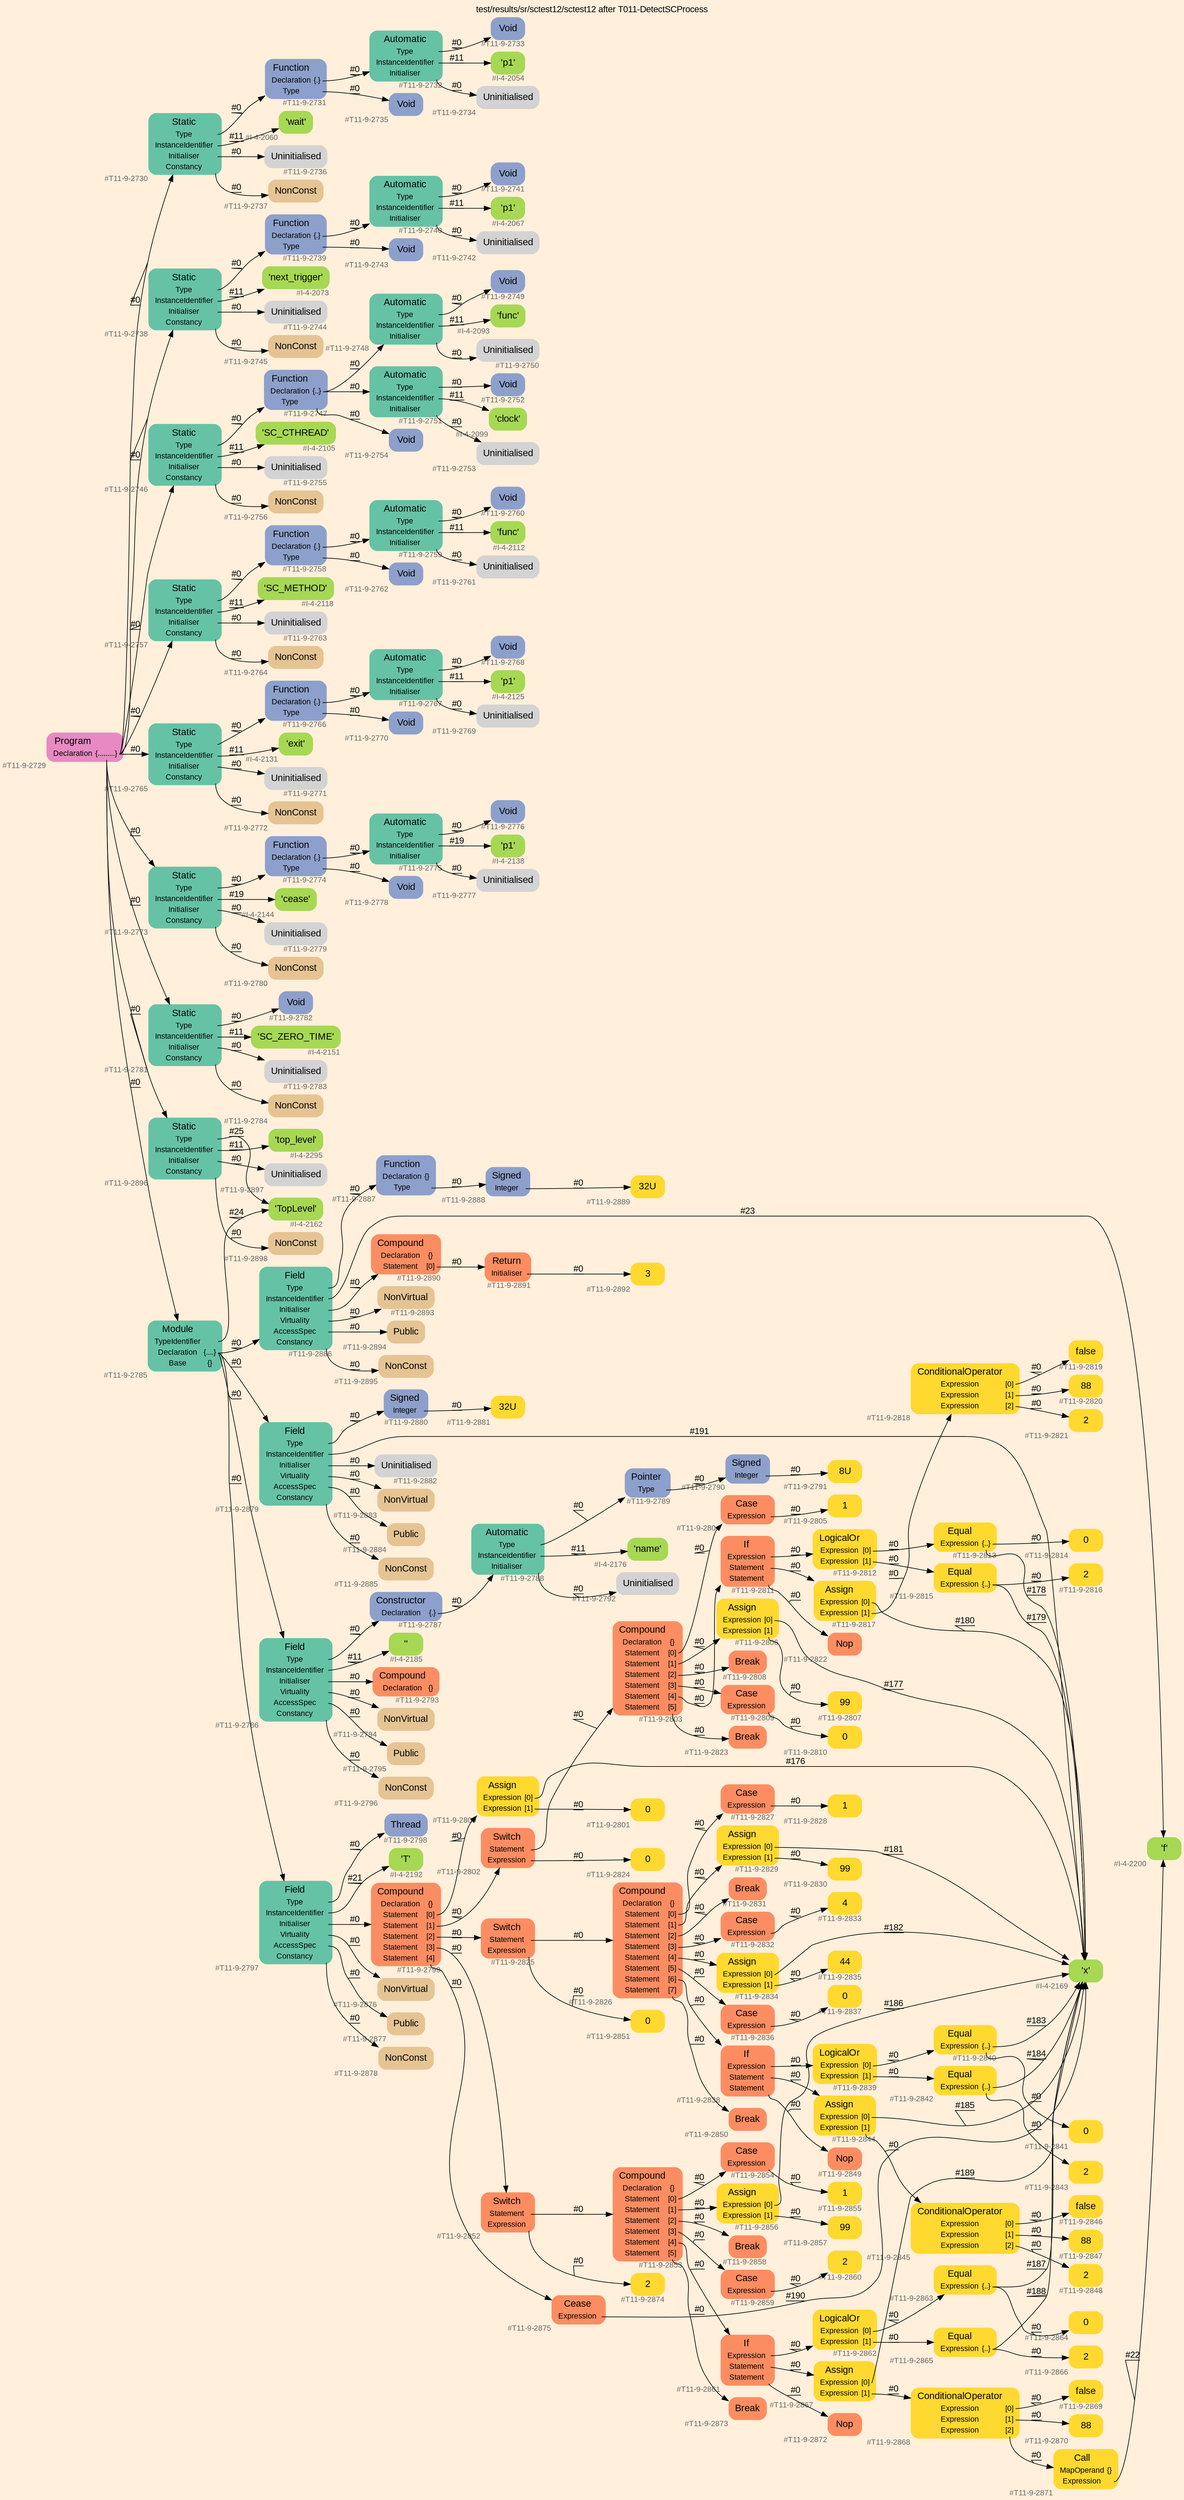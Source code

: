 digraph "test/results/sr/sctest12/sctest12 after T011-DetectSCProcess" {
label = "test/results/sr/sctest12/sctest12 after T011-DetectSCProcess"
labelloc = t
graph [
    rankdir = "LR"
    ranksep = 0.3
    bgcolor = antiquewhite1
    color = black
    fontcolor = black
    fontname = "Arial"
];
node [
    fontname = "Arial"
];
edge [
    fontname = "Arial"
];

// -------------------- node figure --------------------
// -------- block #T11-9-2729 ----------
"#T11-9-2729" [
    fillcolor = "/set28/4"
    xlabel = "#T11-9-2729"
    fontsize = "12"
    fontcolor = grey40
    shape = "plaintext"
    label = <<TABLE BORDER="0" CELLBORDER="0" CELLSPACING="0">
     <TR><TD><FONT COLOR="black" POINT-SIZE="15">Program</FONT></TD></TR>
     <TR><TD><FONT COLOR="black" POINT-SIZE="12">Declaration</FONT></TD><TD PORT="port0"><FONT COLOR="black" POINT-SIZE="12">{.........}</FONT></TD></TR>
    </TABLE>>
    style = "rounded,filled"
];

// -------- block #T11-9-2730 ----------
"#T11-9-2730" [
    fillcolor = "/set28/1"
    xlabel = "#T11-9-2730"
    fontsize = "12"
    fontcolor = grey40
    shape = "plaintext"
    label = <<TABLE BORDER="0" CELLBORDER="0" CELLSPACING="0">
     <TR><TD><FONT COLOR="black" POINT-SIZE="15">Static</FONT></TD></TR>
     <TR><TD><FONT COLOR="black" POINT-SIZE="12">Type</FONT></TD><TD PORT="port0"></TD></TR>
     <TR><TD><FONT COLOR="black" POINT-SIZE="12">InstanceIdentifier</FONT></TD><TD PORT="port1"></TD></TR>
     <TR><TD><FONT COLOR="black" POINT-SIZE="12">Initialiser</FONT></TD><TD PORT="port2"></TD></TR>
     <TR><TD><FONT COLOR="black" POINT-SIZE="12">Constancy</FONT></TD><TD PORT="port3"></TD></TR>
    </TABLE>>
    style = "rounded,filled"
];

// -------- block #T11-9-2731 ----------
"#T11-9-2731" [
    fillcolor = "/set28/3"
    xlabel = "#T11-9-2731"
    fontsize = "12"
    fontcolor = grey40
    shape = "plaintext"
    label = <<TABLE BORDER="0" CELLBORDER="0" CELLSPACING="0">
     <TR><TD><FONT COLOR="black" POINT-SIZE="15">Function</FONT></TD></TR>
     <TR><TD><FONT COLOR="black" POINT-SIZE="12">Declaration</FONT></TD><TD PORT="port0"><FONT COLOR="black" POINT-SIZE="12">{.}</FONT></TD></TR>
     <TR><TD><FONT COLOR="black" POINT-SIZE="12">Type</FONT></TD><TD PORT="port1"></TD></TR>
    </TABLE>>
    style = "rounded,filled"
];

// -------- block #T11-9-2732 ----------
"#T11-9-2732" [
    fillcolor = "/set28/1"
    xlabel = "#T11-9-2732"
    fontsize = "12"
    fontcolor = grey40
    shape = "plaintext"
    label = <<TABLE BORDER="0" CELLBORDER="0" CELLSPACING="0">
     <TR><TD><FONT COLOR="black" POINT-SIZE="15">Automatic</FONT></TD></TR>
     <TR><TD><FONT COLOR="black" POINT-SIZE="12">Type</FONT></TD><TD PORT="port0"></TD></TR>
     <TR><TD><FONT COLOR="black" POINT-SIZE="12">InstanceIdentifier</FONT></TD><TD PORT="port1"></TD></TR>
     <TR><TD><FONT COLOR="black" POINT-SIZE="12">Initialiser</FONT></TD><TD PORT="port2"></TD></TR>
    </TABLE>>
    style = "rounded,filled"
];

// -------- block #T11-9-2733 ----------
"#T11-9-2733" [
    fillcolor = "/set28/3"
    xlabel = "#T11-9-2733"
    fontsize = "12"
    fontcolor = grey40
    shape = "plaintext"
    label = <<TABLE BORDER="0" CELLBORDER="0" CELLSPACING="0">
     <TR><TD><FONT COLOR="black" POINT-SIZE="15">Void</FONT></TD></TR>
    </TABLE>>
    style = "rounded,filled"
];

// -------- block #I-4-2054 ----------
"#I-4-2054" [
    fillcolor = "/set28/5"
    xlabel = "#I-4-2054"
    fontsize = "12"
    fontcolor = grey40
    shape = "plaintext"
    label = <<TABLE BORDER="0" CELLBORDER="0" CELLSPACING="0">
     <TR><TD><FONT COLOR="black" POINT-SIZE="15">'p1'</FONT></TD></TR>
    </TABLE>>
    style = "rounded,filled"
];

// -------- block #T11-9-2734 ----------
"#T11-9-2734" [
    xlabel = "#T11-9-2734"
    fontsize = "12"
    fontcolor = grey40
    shape = "plaintext"
    label = <<TABLE BORDER="0" CELLBORDER="0" CELLSPACING="0">
     <TR><TD><FONT COLOR="black" POINT-SIZE="15">Uninitialised</FONT></TD></TR>
    </TABLE>>
    style = "rounded,filled"
];

// -------- block #T11-9-2735 ----------
"#T11-9-2735" [
    fillcolor = "/set28/3"
    xlabel = "#T11-9-2735"
    fontsize = "12"
    fontcolor = grey40
    shape = "plaintext"
    label = <<TABLE BORDER="0" CELLBORDER="0" CELLSPACING="0">
     <TR><TD><FONT COLOR="black" POINT-SIZE="15">Void</FONT></TD></TR>
    </TABLE>>
    style = "rounded,filled"
];

// -------- block #I-4-2060 ----------
"#I-4-2060" [
    fillcolor = "/set28/5"
    xlabel = "#I-4-2060"
    fontsize = "12"
    fontcolor = grey40
    shape = "plaintext"
    label = <<TABLE BORDER="0" CELLBORDER="0" CELLSPACING="0">
     <TR><TD><FONT COLOR="black" POINT-SIZE="15">'wait'</FONT></TD></TR>
    </TABLE>>
    style = "rounded,filled"
];

// -------- block #T11-9-2736 ----------
"#T11-9-2736" [
    xlabel = "#T11-9-2736"
    fontsize = "12"
    fontcolor = grey40
    shape = "plaintext"
    label = <<TABLE BORDER="0" CELLBORDER="0" CELLSPACING="0">
     <TR><TD><FONT COLOR="black" POINT-SIZE="15">Uninitialised</FONT></TD></TR>
    </TABLE>>
    style = "rounded,filled"
];

// -------- block #T11-9-2737 ----------
"#T11-9-2737" [
    fillcolor = "/set28/7"
    xlabel = "#T11-9-2737"
    fontsize = "12"
    fontcolor = grey40
    shape = "plaintext"
    label = <<TABLE BORDER="0" CELLBORDER="0" CELLSPACING="0">
     <TR><TD><FONT COLOR="black" POINT-SIZE="15">NonConst</FONT></TD></TR>
    </TABLE>>
    style = "rounded,filled"
];

// -------- block #T11-9-2738 ----------
"#T11-9-2738" [
    fillcolor = "/set28/1"
    xlabel = "#T11-9-2738"
    fontsize = "12"
    fontcolor = grey40
    shape = "plaintext"
    label = <<TABLE BORDER="0" CELLBORDER="0" CELLSPACING="0">
     <TR><TD><FONT COLOR="black" POINT-SIZE="15">Static</FONT></TD></TR>
     <TR><TD><FONT COLOR="black" POINT-SIZE="12">Type</FONT></TD><TD PORT="port0"></TD></TR>
     <TR><TD><FONT COLOR="black" POINT-SIZE="12">InstanceIdentifier</FONT></TD><TD PORT="port1"></TD></TR>
     <TR><TD><FONT COLOR="black" POINT-SIZE="12">Initialiser</FONT></TD><TD PORT="port2"></TD></TR>
     <TR><TD><FONT COLOR="black" POINT-SIZE="12">Constancy</FONT></TD><TD PORT="port3"></TD></TR>
    </TABLE>>
    style = "rounded,filled"
];

// -------- block #T11-9-2739 ----------
"#T11-9-2739" [
    fillcolor = "/set28/3"
    xlabel = "#T11-9-2739"
    fontsize = "12"
    fontcolor = grey40
    shape = "plaintext"
    label = <<TABLE BORDER="0" CELLBORDER="0" CELLSPACING="0">
     <TR><TD><FONT COLOR="black" POINT-SIZE="15">Function</FONT></TD></TR>
     <TR><TD><FONT COLOR="black" POINT-SIZE="12">Declaration</FONT></TD><TD PORT="port0"><FONT COLOR="black" POINT-SIZE="12">{.}</FONT></TD></TR>
     <TR><TD><FONT COLOR="black" POINT-SIZE="12">Type</FONT></TD><TD PORT="port1"></TD></TR>
    </TABLE>>
    style = "rounded,filled"
];

// -------- block #T11-9-2740 ----------
"#T11-9-2740" [
    fillcolor = "/set28/1"
    xlabel = "#T11-9-2740"
    fontsize = "12"
    fontcolor = grey40
    shape = "plaintext"
    label = <<TABLE BORDER="0" CELLBORDER="0" CELLSPACING="0">
     <TR><TD><FONT COLOR="black" POINT-SIZE="15">Automatic</FONT></TD></TR>
     <TR><TD><FONT COLOR="black" POINT-SIZE="12">Type</FONT></TD><TD PORT="port0"></TD></TR>
     <TR><TD><FONT COLOR="black" POINT-SIZE="12">InstanceIdentifier</FONT></TD><TD PORT="port1"></TD></TR>
     <TR><TD><FONT COLOR="black" POINT-SIZE="12">Initialiser</FONT></TD><TD PORT="port2"></TD></TR>
    </TABLE>>
    style = "rounded,filled"
];

// -------- block #T11-9-2741 ----------
"#T11-9-2741" [
    fillcolor = "/set28/3"
    xlabel = "#T11-9-2741"
    fontsize = "12"
    fontcolor = grey40
    shape = "plaintext"
    label = <<TABLE BORDER="0" CELLBORDER="0" CELLSPACING="0">
     <TR><TD><FONT COLOR="black" POINT-SIZE="15">Void</FONT></TD></TR>
    </TABLE>>
    style = "rounded,filled"
];

// -------- block #I-4-2067 ----------
"#I-4-2067" [
    fillcolor = "/set28/5"
    xlabel = "#I-4-2067"
    fontsize = "12"
    fontcolor = grey40
    shape = "plaintext"
    label = <<TABLE BORDER="0" CELLBORDER="0" CELLSPACING="0">
     <TR><TD><FONT COLOR="black" POINT-SIZE="15">'p1'</FONT></TD></TR>
    </TABLE>>
    style = "rounded,filled"
];

// -------- block #T11-9-2742 ----------
"#T11-9-2742" [
    xlabel = "#T11-9-2742"
    fontsize = "12"
    fontcolor = grey40
    shape = "plaintext"
    label = <<TABLE BORDER="0" CELLBORDER="0" CELLSPACING="0">
     <TR><TD><FONT COLOR="black" POINT-SIZE="15">Uninitialised</FONT></TD></TR>
    </TABLE>>
    style = "rounded,filled"
];

// -------- block #T11-9-2743 ----------
"#T11-9-2743" [
    fillcolor = "/set28/3"
    xlabel = "#T11-9-2743"
    fontsize = "12"
    fontcolor = grey40
    shape = "plaintext"
    label = <<TABLE BORDER="0" CELLBORDER="0" CELLSPACING="0">
     <TR><TD><FONT COLOR="black" POINT-SIZE="15">Void</FONT></TD></TR>
    </TABLE>>
    style = "rounded,filled"
];

// -------- block #I-4-2073 ----------
"#I-4-2073" [
    fillcolor = "/set28/5"
    xlabel = "#I-4-2073"
    fontsize = "12"
    fontcolor = grey40
    shape = "plaintext"
    label = <<TABLE BORDER="0" CELLBORDER="0" CELLSPACING="0">
     <TR><TD><FONT COLOR="black" POINT-SIZE="15">'next_trigger'</FONT></TD></TR>
    </TABLE>>
    style = "rounded,filled"
];

// -------- block #T11-9-2744 ----------
"#T11-9-2744" [
    xlabel = "#T11-9-2744"
    fontsize = "12"
    fontcolor = grey40
    shape = "plaintext"
    label = <<TABLE BORDER="0" CELLBORDER="0" CELLSPACING="0">
     <TR><TD><FONT COLOR="black" POINT-SIZE="15">Uninitialised</FONT></TD></TR>
    </TABLE>>
    style = "rounded,filled"
];

// -------- block #T11-9-2745 ----------
"#T11-9-2745" [
    fillcolor = "/set28/7"
    xlabel = "#T11-9-2745"
    fontsize = "12"
    fontcolor = grey40
    shape = "plaintext"
    label = <<TABLE BORDER="0" CELLBORDER="0" CELLSPACING="0">
     <TR><TD><FONT COLOR="black" POINT-SIZE="15">NonConst</FONT></TD></TR>
    </TABLE>>
    style = "rounded,filled"
];

// -------- block #T11-9-2746 ----------
"#T11-9-2746" [
    fillcolor = "/set28/1"
    xlabel = "#T11-9-2746"
    fontsize = "12"
    fontcolor = grey40
    shape = "plaintext"
    label = <<TABLE BORDER="0" CELLBORDER="0" CELLSPACING="0">
     <TR><TD><FONT COLOR="black" POINT-SIZE="15">Static</FONT></TD></TR>
     <TR><TD><FONT COLOR="black" POINT-SIZE="12">Type</FONT></TD><TD PORT="port0"></TD></TR>
     <TR><TD><FONT COLOR="black" POINT-SIZE="12">InstanceIdentifier</FONT></TD><TD PORT="port1"></TD></TR>
     <TR><TD><FONT COLOR="black" POINT-SIZE="12">Initialiser</FONT></TD><TD PORT="port2"></TD></TR>
     <TR><TD><FONT COLOR="black" POINT-SIZE="12">Constancy</FONT></TD><TD PORT="port3"></TD></TR>
    </TABLE>>
    style = "rounded,filled"
];

// -------- block #T11-9-2747 ----------
"#T11-9-2747" [
    fillcolor = "/set28/3"
    xlabel = "#T11-9-2747"
    fontsize = "12"
    fontcolor = grey40
    shape = "plaintext"
    label = <<TABLE BORDER="0" CELLBORDER="0" CELLSPACING="0">
     <TR><TD><FONT COLOR="black" POINT-SIZE="15">Function</FONT></TD></TR>
     <TR><TD><FONT COLOR="black" POINT-SIZE="12">Declaration</FONT></TD><TD PORT="port0"><FONT COLOR="black" POINT-SIZE="12">{..}</FONT></TD></TR>
     <TR><TD><FONT COLOR="black" POINT-SIZE="12">Type</FONT></TD><TD PORT="port1"></TD></TR>
    </TABLE>>
    style = "rounded,filled"
];

// -------- block #T11-9-2748 ----------
"#T11-9-2748" [
    fillcolor = "/set28/1"
    xlabel = "#T11-9-2748"
    fontsize = "12"
    fontcolor = grey40
    shape = "plaintext"
    label = <<TABLE BORDER="0" CELLBORDER="0" CELLSPACING="0">
     <TR><TD><FONT COLOR="black" POINT-SIZE="15">Automatic</FONT></TD></TR>
     <TR><TD><FONT COLOR="black" POINT-SIZE="12">Type</FONT></TD><TD PORT="port0"></TD></TR>
     <TR><TD><FONT COLOR="black" POINT-SIZE="12">InstanceIdentifier</FONT></TD><TD PORT="port1"></TD></TR>
     <TR><TD><FONT COLOR="black" POINT-SIZE="12">Initialiser</FONT></TD><TD PORT="port2"></TD></TR>
    </TABLE>>
    style = "rounded,filled"
];

// -------- block #T11-9-2749 ----------
"#T11-9-2749" [
    fillcolor = "/set28/3"
    xlabel = "#T11-9-2749"
    fontsize = "12"
    fontcolor = grey40
    shape = "plaintext"
    label = <<TABLE BORDER="0" CELLBORDER="0" CELLSPACING="0">
     <TR><TD><FONT COLOR="black" POINT-SIZE="15">Void</FONT></TD></TR>
    </TABLE>>
    style = "rounded,filled"
];

// -------- block #I-4-2093 ----------
"#I-4-2093" [
    fillcolor = "/set28/5"
    xlabel = "#I-4-2093"
    fontsize = "12"
    fontcolor = grey40
    shape = "plaintext"
    label = <<TABLE BORDER="0" CELLBORDER="0" CELLSPACING="0">
     <TR><TD><FONT COLOR="black" POINT-SIZE="15">'func'</FONT></TD></TR>
    </TABLE>>
    style = "rounded,filled"
];

// -------- block #T11-9-2750 ----------
"#T11-9-2750" [
    xlabel = "#T11-9-2750"
    fontsize = "12"
    fontcolor = grey40
    shape = "plaintext"
    label = <<TABLE BORDER="0" CELLBORDER="0" CELLSPACING="0">
     <TR><TD><FONT COLOR="black" POINT-SIZE="15">Uninitialised</FONT></TD></TR>
    </TABLE>>
    style = "rounded,filled"
];

// -------- block #T11-9-2751 ----------
"#T11-9-2751" [
    fillcolor = "/set28/1"
    xlabel = "#T11-9-2751"
    fontsize = "12"
    fontcolor = grey40
    shape = "plaintext"
    label = <<TABLE BORDER="0" CELLBORDER="0" CELLSPACING="0">
     <TR><TD><FONT COLOR="black" POINT-SIZE="15">Automatic</FONT></TD></TR>
     <TR><TD><FONT COLOR="black" POINT-SIZE="12">Type</FONT></TD><TD PORT="port0"></TD></TR>
     <TR><TD><FONT COLOR="black" POINT-SIZE="12">InstanceIdentifier</FONT></TD><TD PORT="port1"></TD></TR>
     <TR><TD><FONT COLOR="black" POINT-SIZE="12">Initialiser</FONT></TD><TD PORT="port2"></TD></TR>
    </TABLE>>
    style = "rounded,filled"
];

// -------- block #T11-9-2752 ----------
"#T11-9-2752" [
    fillcolor = "/set28/3"
    xlabel = "#T11-9-2752"
    fontsize = "12"
    fontcolor = grey40
    shape = "plaintext"
    label = <<TABLE BORDER="0" CELLBORDER="0" CELLSPACING="0">
     <TR><TD><FONT COLOR="black" POINT-SIZE="15">Void</FONT></TD></TR>
    </TABLE>>
    style = "rounded,filled"
];

// -------- block #I-4-2099 ----------
"#I-4-2099" [
    fillcolor = "/set28/5"
    xlabel = "#I-4-2099"
    fontsize = "12"
    fontcolor = grey40
    shape = "plaintext"
    label = <<TABLE BORDER="0" CELLBORDER="0" CELLSPACING="0">
     <TR><TD><FONT COLOR="black" POINT-SIZE="15">'clock'</FONT></TD></TR>
    </TABLE>>
    style = "rounded,filled"
];

// -------- block #T11-9-2753 ----------
"#T11-9-2753" [
    xlabel = "#T11-9-2753"
    fontsize = "12"
    fontcolor = grey40
    shape = "plaintext"
    label = <<TABLE BORDER="0" CELLBORDER="0" CELLSPACING="0">
     <TR><TD><FONT COLOR="black" POINT-SIZE="15">Uninitialised</FONT></TD></TR>
    </TABLE>>
    style = "rounded,filled"
];

// -------- block #T11-9-2754 ----------
"#T11-9-2754" [
    fillcolor = "/set28/3"
    xlabel = "#T11-9-2754"
    fontsize = "12"
    fontcolor = grey40
    shape = "plaintext"
    label = <<TABLE BORDER="0" CELLBORDER="0" CELLSPACING="0">
     <TR><TD><FONT COLOR="black" POINT-SIZE="15">Void</FONT></TD></TR>
    </TABLE>>
    style = "rounded,filled"
];

// -------- block #I-4-2105 ----------
"#I-4-2105" [
    fillcolor = "/set28/5"
    xlabel = "#I-4-2105"
    fontsize = "12"
    fontcolor = grey40
    shape = "plaintext"
    label = <<TABLE BORDER="0" CELLBORDER="0" CELLSPACING="0">
     <TR><TD><FONT COLOR="black" POINT-SIZE="15">'SC_CTHREAD'</FONT></TD></TR>
    </TABLE>>
    style = "rounded,filled"
];

// -------- block #T11-9-2755 ----------
"#T11-9-2755" [
    xlabel = "#T11-9-2755"
    fontsize = "12"
    fontcolor = grey40
    shape = "plaintext"
    label = <<TABLE BORDER="0" CELLBORDER="0" CELLSPACING="0">
     <TR><TD><FONT COLOR="black" POINT-SIZE="15">Uninitialised</FONT></TD></TR>
    </TABLE>>
    style = "rounded,filled"
];

// -------- block #T11-9-2756 ----------
"#T11-9-2756" [
    fillcolor = "/set28/7"
    xlabel = "#T11-9-2756"
    fontsize = "12"
    fontcolor = grey40
    shape = "plaintext"
    label = <<TABLE BORDER="0" CELLBORDER="0" CELLSPACING="0">
     <TR><TD><FONT COLOR="black" POINT-SIZE="15">NonConst</FONT></TD></TR>
    </TABLE>>
    style = "rounded,filled"
];

// -------- block #T11-9-2757 ----------
"#T11-9-2757" [
    fillcolor = "/set28/1"
    xlabel = "#T11-9-2757"
    fontsize = "12"
    fontcolor = grey40
    shape = "plaintext"
    label = <<TABLE BORDER="0" CELLBORDER="0" CELLSPACING="0">
     <TR><TD><FONT COLOR="black" POINT-SIZE="15">Static</FONT></TD></TR>
     <TR><TD><FONT COLOR="black" POINT-SIZE="12">Type</FONT></TD><TD PORT="port0"></TD></TR>
     <TR><TD><FONT COLOR="black" POINT-SIZE="12">InstanceIdentifier</FONT></TD><TD PORT="port1"></TD></TR>
     <TR><TD><FONT COLOR="black" POINT-SIZE="12">Initialiser</FONT></TD><TD PORT="port2"></TD></TR>
     <TR><TD><FONT COLOR="black" POINT-SIZE="12">Constancy</FONT></TD><TD PORT="port3"></TD></TR>
    </TABLE>>
    style = "rounded,filled"
];

// -------- block #T11-9-2758 ----------
"#T11-9-2758" [
    fillcolor = "/set28/3"
    xlabel = "#T11-9-2758"
    fontsize = "12"
    fontcolor = grey40
    shape = "plaintext"
    label = <<TABLE BORDER="0" CELLBORDER="0" CELLSPACING="0">
     <TR><TD><FONT COLOR="black" POINT-SIZE="15">Function</FONT></TD></TR>
     <TR><TD><FONT COLOR="black" POINT-SIZE="12">Declaration</FONT></TD><TD PORT="port0"><FONT COLOR="black" POINT-SIZE="12">{.}</FONT></TD></TR>
     <TR><TD><FONT COLOR="black" POINT-SIZE="12">Type</FONT></TD><TD PORT="port1"></TD></TR>
    </TABLE>>
    style = "rounded,filled"
];

// -------- block #T11-9-2759 ----------
"#T11-9-2759" [
    fillcolor = "/set28/1"
    xlabel = "#T11-9-2759"
    fontsize = "12"
    fontcolor = grey40
    shape = "plaintext"
    label = <<TABLE BORDER="0" CELLBORDER="0" CELLSPACING="0">
     <TR><TD><FONT COLOR="black" POINT-SIZE="15">Automatic</FONT></TD></TR>
     <TR><TD><FONT COLOR="black" POINT-SIZE="12">Type</FONT></TD><TD PORT="port0"></TD></TR>
     <TR><TD><FONT COLOR="black" POINT-SIZE="12">InstanceIdentifier</FONT></TD><TD PORT="port1"></TD></TR>
     <TR><TD><FONT COLOR="black" POINT-SIZE="12">Initialiser</FONT></TD><TD PORT="port2"></TD></TR>
    </TABLE>>
    style = "rounded,filled"
];

// -------- block #T11-9-2760 ----------
"#T11-9-2760" [
    fillcolor = "/set28/3"
    xlabel = "#T11-9-2760"
    fontsize = "12"
    fontcolor = grey40
    shape = "plaintext"
    label = <<TABLE BORDER="0" CELLBORDER="0" CELLSPACING="0">
     <TR><TD><FONT COLOR="black" POINT-SIZE="15">Void</FONT></TD></TR>
    </TABLE>>
    style = "rounded,filled"
];

// -------- block #I-4-2112 ----------
"#I-4-2112" [
    fillcolor = "/set28/5"
    xlabel = "#I-4-2112"
    fontsize = "12"
    fontcolor = grey40
    shape = "plaintext"
    label = <<TABLE BORDER="0" CELLBORDER="0" CELLSPACING="0">
     <TR><TD><FONT COLOR="black" POINT-SIZE="15">'func'</FONT></TD></TR>
    </TABLE>>
    style = "rounded,filled"
];

// -------- block #T11-9-2761 ----------
"#T11-9-2761" [
    xlabel = "#T11-9-2761"
    fontsize = "12"
    fontcolor = grey40
    shape = "plaintext"
    label = <<TABLE BORDER="0" CELLBORDER="0" CELLSPACING="0">
     <TR><TD><FONT COLOR="black" POINT-SIZE="15">Uninitialised</FONT></TD></TR>
    </TABLE>>
    style = "rounded,filled"
];

// -------- block #T11-9-2762 ----------
"#T11-9-2762" [
    fillcolor = "/set28/3"
    xlabel = "#T11-9-2762"
    fontsize = "12"
    fontcolor = grey40
    shape = "plaintext"
    label = <<TABLE BORDER="0" CELLBORDER="0" CELLSPACING="0">
     <TR><TD><FONT COLOR="black" POINT-SIZE="15">Void</FONT></TD></TR>
    </TABLE>>
    style = "rounded,filled"
];

// -------- block #I-4-2118 ----------
"#I-4-2118" [
    fillcolor = "/set28/5"
    xlabel = "#I-4-2118"
    fontsize = "12"
    fontcolor = grey40
    shape = "plaintext"
    label = <<TABLE BORDER="0" CELLBORDER="0" CELLSPACING="0">
     <TR><TD><FONT COLOR="black" POINT-SIZE="15">'SC_METHOD'</FONT></TD></TR>
    </TABLE>>
    style = "rounded,filled"
];

// -------- block #T11-9-2763 ----------
"#T11-9-2763" [
    xlabel = "#T11-9-2763"
    fontsize = "12"
    fontcolor = grey40
    shape = "plaintext"
    label = <<TABLE BORDER="0" CELLBORDER="0" CELLSPACING="0">
     <TR><TD><FONT COLOR="black" POINT-SIZE="15">Uninitialised</FONT></TD></TR>
    </TABLE>>
    style = "rounded,filled"
];

// -------- block #T11-9-2764 ----------
"#T11-9-2764" [
    fillcolor = "/set28/7"
    xlabel = "#T11-9-2764"
    fontsize = "12"
    fontcolor = grey40
    shape = "plaintext"
    label = <<TABLE BORDER="0" CELLBORDER="0" CELLSPACING="0">
     <TR><TD><FONT COLOR="black" POINT-SIZE="15">NonConst</FONT></TD></TR>
    </TABLE>>
    style = "rounded,filled"
];

// -------- block #T11-9-2765 ----------
"#T11-9-2765" [
    fillcolor = "/set28/1"
    xlabel = "#T11-9-2765"
    fontsize = "12"
    fontcolor = grey40
    shape = "plaintext"
    label = <<TABLE BORDER="0" CELLBORDER="0" CELLSPACING="0">
     <TR><TD><FONT COLOR="black" POINT-SIZE="15">Static</FONT></TD></TR>
     <TR><TD><FONT COLOR="black" POINT-SIZE="12">Type</FONT></TD><TD PORT="port0"></TD></TR>
     <TR><TD><FONT COLOR="black" POINT-SIZE="12">InstanceIdentifier</FONT></TD><TD PORT="port1"></TD></TR>
     <TR><TD><FONT COLOR="black" POINT-SIZE="12">Initialiser</FONT></TD><TD PORT="port2"></TD></TR>
     <TR><TD><FONT COLOR="black" POINT-SIZE="12">Constancy</FONT></TD><TD PORT="port3"></TD></TR>
    </TABLE>>
    style = "rounded,filled"
];

// -------- block #T11-9-2766 ----------
"#T11-9-2766" [
    fillcolor = "/set28/3"
    xlabel = "#T11-9-2766"
    fontsize = "12"
    fontcolor = grey40
    shape = "plaintext"
    label = <<TABLE BORDER="0" CELLBORDER="0" CELLSPACING="0">
     <TR><TD><FONT COLOR="black" POINT-SIZE="15">Function</FONT></TD></TR>
     <TR><TD><FONT COLOR="black" POINT-SIZE="12">Declaration</FONT></TD><TD PORT="port0"><FONT COLOR="black" POINT-SIZE="12">{.}</FONT></TD></TR>
     <TR><TD><FONT COLOR="black" POINT-SIZE="12">Type</FONT></TD><TD PORT="port1"></TD></TR>
    </TABLE>>
    style = "rounded,filled"
];

// -------- block #T11-9-2767 ----------
"#T11-9-2767" [
    fillcolor = "/set28/1"
    xlabel = "#T11-9-2767"
    fontsize = "12"
    fontcolor = grey40
    shape = "plaintext"
    label = <<TABLE BORDER="0" CELLBORDER="0" CELLSPACING="0">
     <TR><TD><FONT COLOR="black" POINT-SIZE="15">Automatic</FONT></TD></TR>
     <TR><TD><FONT COLOR="black" POINT-SIZE="12">Type</FONT></TD><TD PORT="port0"></TD></TR>
     <TR><TD><FONT COLOR="black" POINT-SIZE="12">InstanceIdentifier</FONT></TD><TD PORT="port1"></TD></TR>
     <TR><TD><FONT COLOR="black" POINT-SIZE="12">Initialiser</FONT></TD><TD PORT="port2"></TD></TR>
    </TABLE>>
    style = "rounded,filled"
];

// -------- block #T11-9-2768 ----------
"#T11-9-2768" [
    fillcolor = "/set28/3"
    xlabel = "#T11-9-2768"
    fontsize = "12"
    fontcolor = grey40
    shape = "plaintext"
    label = <<TABLE BORDER="0" CELLBORDER="0" CELLSPACING="0">
     <TR><TD><FONT COLOR="black" POINT-SIZE="15">Void</FONT></TD></TR>
    </TABLE>>
    style = "rounded,filled"
];

// -------- block #I-4-2125 ----------
"#I-4-2125" [
    fillcolor = "/set28/5"
    xlabel = "#I-4-2125"
    fontsize = "12"
    fontcolor = grey40
    shape = "plaintext"
    label = <<TABLE BORDER="0" CELLBORDER="0" CELLSPACING="0">
     <TR><TD><FONT COLOR="black" POINT-SIZE="15">'p1'</FONT></TD></TR>
    </TABLE>>
    style = "rounded,filled"
];

// -------- block #T11-9-2769 ----------
"#T11-9-2769" [
    xlabel = "#T11-9-2769"
    fontsize = "12"
    fontcolor = grey40
    shape = "plaintext"
    label = <<TABLE BORDER="0" CELLBORDER="0" CELLSPACING="0">
     <TR><TD><FONT COLOR="black" POINT-SIZE="15">Uninitialised</FONT></TD></TR>
    </TABLE>>
    style = "rounded,filled"
];

// -------- block #T11-9-2770 ----------
"#T11-9-2770" [
    fillcolor = "/set28/3"
    xlabel = "#T11-9-2770"
    fontsize = "12"
    fontcolor = grey40
    shape = "plaintext"
    label = <<TABLE BORDER="0" CELLBORDER="0" CELLSPACING="0">
     <TR><TD><FONT COLOR="black" POINT-SIZE="15">Void</FONT></TD></TR>
    </TABLE>>
    style = "rounded,filled"
];

// -------- block #I-4-2131 ----------
"#I-4-2131" [
    fillcolor = "/set28/5"
    xlabel = "#I-4-2131"
    fontsize = "12"
    fontcolor = grey40
    shape = "plaintext"
    label = <<TABLE BORDER="0" CELLBORDER="0" CELLSPACING="0">
     <TR><TD><FONT COLOR="black" POINT-SIZE="15">'exit'</FONT></TD></TR>
    </TABLE>>
    style = "rounded,filled"
];

// -------- block #T11-9-2771 ----------
"#T11-9-2771" [
    xlabel = "#T11-9-2771"
    fontsize = "12"
    fontcolor = grey40
    shape = "plaintext"
    label = <<TABLE BORDER="0" CELLBORDER="0" CELLSPACING="0">
     <TR><TD><FONT COLOR="black" POINT-SIZE="15">Uninitialised</FONT></TD></TR>
    </TABLE>>
    style = "rounded,filled"
];

// -------- block #T11-9-2772 ----------
"#T11-9-2772" [
    fillcolor = "/set28/7"
    xlabel = "#T11-9-2772"
    fontsize = "12"
    fontcolor = grey40
    shape = "plaintext"
    label = <<TABLE BORDER="0" CELLBORDER="0" CELLSPACING="0">
     <TR><TD><FONT COLOR="black" POINT-SIZE="15">NonConst</FONT></TD></TR>
    </TABLE>>
    style = "rounded,filled"
];

// -------- block #T11-9-2773 ----------
"#T11-9-2773" [
    fillcolor = "/set28/1"
    xlabel = "#T11-9-2773"
    fontsize = "12"
    fontcolor = grey40
    shape = "plaintext"
    label = <<TABLE BORDER="0" CELLBORDER="0" CELLSPACING="0">
     <TR><TD><FONT COLOR="black" POINT-SIZE="15">Static</FONT></TD></TR>
     <TR><TD><FONT COLOR="black" POINT-SIZE="12">Type</FONT></TD><TD PORT="port0"></TD></TR>
     <TR><TD><FONT COLOR="black" POINT-SIZE="12">InstanceIdentifier</FONT></TD><TD PORT="port1"></TD></TR>
     <TR><TD><FONT COLOR="black" POINT-SIZE="12">Initialiser</FONT></TD><TD PORT="port2"></TD></TR>
     <TR><TD><FONT COLOR="black" POINT-SIZE="12">Constancy</FONT></TD><TD PORT="port3"></TD></TR>
    </TABLE>>
    style = "rounded,filled"
];

// -------- block #T11-9-2774 ----------
"#T11-9-2774" [
    fillcolor = "/set28/3"
    xlabel = "#T11-9-2774"
    fontsize = "12"
    fontcolor = grey40
    shape = "plaintext"
    label = <<TABLE BORDER="0" CELLBORDER="0" CELLSPACING="0">
     <TR><TD><FONT COLOR="black" POINT-SIZE="15">Function</FONT></TD></TR>
     <TR><TD><FONT COLOR="black" POINT-SIZE="12">Declaration</FONT></TD><TD PORT="port0"><FONT COLOR="black" POINT-SIZE="12">{.}</FONT></TD></TR>
     <TR><TD><FONT COLOR="black" POINT-SIZE="12">Type</FONT></TD><TD PORT="port1"></TD></TR>
    </TABLE>>
    style = "rounded,filled"
];

// -------- block #T11-9-2775 ----------
"#T11-9-2775" [
    fillcolor = "/set28/1"
    xlabel = "#T11-9-2775"
    fontsize = "12"
    fontcolor = grey40
    shape = "plaintext"
    label = <<TABLE BORDER="0" CELLBORDER="0" CELLSPACING="0">
     <TR><TD><FONT COLOR="black" POINT-SIZE="15">Automatic</FONT></TD></TR>
     <TR><TD><FONT COLOR="black" POINT-SIZE="12">Type</FONT></TD><TD PORT="port0"></TD></TR>
     <TR><TD><FONT COLOR="black" POINT-SIZE="12">InstanceIdentifier</FONT></TD><TD PORT="port1"></TD></TR>
     <TR><TD><FONT COLOR="black" POINT-SIZE="12">Initialiser</FONT></TD><TD PORT="port2"></TD></TR>
    </TABLE>>
    style = "rounded,filled"
];

// -------- block #T11-9-2776 ----------
"#T11-9-2776" [
    fillcolor = "/set28/3"
    xlabel = "#T11-9-2776"
    fontsize = "12"
    fontcolor = grey40
    shape = "plaintext"
    label = <<TABLE BORDER="0" CELLBORDER="0" CELLSPACING="0">
     <TR><TD><FONT COLOR="black" POINT-SIZE="15">Void</FONT></TD></TR>
    </TABLE>>
    style = "rounded,filled"
];

// -------- block #I-4-2138 ----------
"#I-4-2138" [
    fillcolor = "/set28/5"
    xlabel = "#I-4-2138"
    fontsize = "12"
    fontcolor = grey40
    shape = "plaintext"
    label = <<TABLE BORDER="0" CELLBORDER="0" CELLSPACING="0">
     <TR><TD><FONT COLOR="black" POINT-SIZE="15">'p1'</FONT></TD></TR>
    </TABLE>>
    style = "rounded,filled"
];

// -------- block #T11-9-2777 ----------
"#T11-9-2777" [
    xlabel = "#T11-9-2777"
    fontsize = "12"
    fontcolor = grey40
    shape = "plaintext"
    label = <<TABLE BORDER="0" CELLBORDER="0" CELLSPACING="0">
     <TR><TD><FONT COLOR="black" POINT-SIZE="15">Uninitialised</FONT></TD></TR>
    </TABLE>>
    style = "rounded,filled"
];

// -------- block #T11-9-2778 ----------
"#T11-9-2778" [
    fillcolor = "/set28/3"
    xlabel = "#T11-9-2778"
    fontsize = "12"
    fontcolor = grey40
    shape = "plaintext"
    label = <<TABLE BORDER="0" CELLBORDER="0" CELLSPACING="0">
     <TR><TD><FONT COLOR="black" POINT-SIZE="15">Void</FONT></TD></TR>
    </TABLE>>
    style = "rounded,filled"
];

// -------- block #I-4-2144 ----------
"#I-4-2144" [
    fillcolor = "/set28/5"
    xlabel = "#I-4-2144"
    fontsize = "12"
    fontcolor = grey40
    shape = "plaintext"
    label = <<TABLE BORDER="0" CELLBORDER="0" CELLSPACING="0">
     <TR><TD><FONT COLOR="black" POINT-SIZE="15">'cease'</FONT></TD></TR>
    </TABLE>>
    style = "rounded,filled"
];

// -------- block #T11-9-2779 ----------
"#T11-9-2779" [
    xlabel = "#T11-9-2779"
    fontsize = "12"
    fontcolor = grey40
    shape = "plaintext"
    label = <<TABLE BORDER="0" CELLBORDER="0" CELLSPACING="0">
     <TR><TD><FONT COLOR="black" POINT-SIZE="15">Uninitialised</FONT></TD></TR>
    </TABLE>>
    style = "rounded,filled"
];

// -------- block #T11-9-2780 ----------
"#T11-9-2780" [
    fillcolor = "/set28/7"
    xlabel = "#T11-9-2780"
    fontsize = "12"
    fontcolor = grey40
    shape = "plaintext"
    label = <<TABLE BORDER="0" CELLBORDER="0" CELLSPACING="0">
     <TR><TD><FONT COLOR="black" POINT-SIZE="15">NonConst</FONT></TD></TR>
    </TABLE>>
    style = "rounded,filled"
];

// -------- block #T11-9-2781 ----------
"#T11-9-2781" [
    fillcolor = "/set28/1"
    xlabel = "#T11-9-2781"
    fontsize = "12"
    fontcolor = grey40
    shape = "plaintext"
    label = <<TABLE BORDER="0" CELLBORDER="0" CELLSPACING="0">
     <TR><TD><FONT COLOR="black" POINT-SIZE="15">Static</FONT></TD></TR>
     <TR><TD><FONT COLOR="black" POINT-SIZE="12">Type</FONT></TD><TD PORT="port0"></TD></TR>
     <TR><TD><FONT COLOR="black" POINT-SIZE="12">InstanceIdentifier</FONT></TD><TD PORT="port1"></TD></TR>
     <TR><TD><FONT COLOR="black" POINT-SIZE="12">Initialiser</FONT></TD><TD PORT="port2"></TD></TR>
     <TR><TD><FONT COLOR="black" POINT-SIZE="12">Constancy</FONT></TD><TD PORT="port3"></TD></TR>
    </TABLE>>
    style = "rounded,filled"
];

// -------- block #T11-9-2782 ----------
"#T11-9-2782" [
    fillcolor = "/set28/3"
    xlabel = "#T11-9-2782"
    fontsize = "12"
    fontcolor = grey40
    shape = "plaintext"
    label = <<TABLE BORDER="0" CELLBORDER="0" CELLSPACING="0">
     <TR><TD><FONT COLOR="black" POINT-SIZE="15">Void</FONT></TD></TR>
    </TABLE>>
    style = "rounded,filled"
];

// -------- block #I-4-2151 ----------
"#I-4-2151" [
    fillcolor = "/set28/5"
    xlabel = "#I-4-2151"
    fontsize = "12"
    fontcolor = grey40
    shape = "plaintext"
    label = <<TABLE BORDER="0" CELLBORDER="0" CELLSPACING="0">
     <TR><TD><FONT COLOR="black" POINT-SIZE="15">'SC_ZERO_TIME'</FONT></TD></TR>
    </TABLE>>
    style = "rounded,filled"
];

// -------- block #T11-9-2783 ----------
"#T11-9-2783" [
    xlabel = "#T11-9-2783"
    fontsize = "12"
    fontcolor = grey40
    shape = "plaintext"
    label = <<TABLE BORDER="0" CELLBORDER="0" CELLSPACING="0">
     <TR><TD><FONT COLOR="black" POINT-SIZE="15">Uninitialised</FONT></TD></TR>
    </TABLE>>
    style = "rounded,filled"
];

// -------- block #T11-9-2784 ----------
"#T11-9-2784" [
    fillcolor = "/set28/7"
    xlabel = "#T11-9-2784"
    fontsize = "12"
    fontcolor = grey40
    shape = "plaintext"
    label = <<TABLE BORDER="0" CELLBORDER="0" CELLSPACING="0">
     <TR><TD><FONT COLOR="black" POINT-SIZE="15">NonConst</FONT></TD></TR>
    </TABLE>>
    style = "rounded,filled"
];

// -------- block #T11-9-2785 ----------
"#T11-9-2785" [
    fillcolor = "/set28/1"
    xlabel = "#T11-9-2785"
    fontsize = "12"
    fontcolor = grey40
    shape = "plaintext"
    label = <<TABLE BORDER="0" CELLBORDER="0" CELLSPACING="0">
     <TR><TD><FONT COLOR="black" POINT-SIZE="15">Module</FONT></TD></TR>
     <TR><TD><FONT COLOR="black" POINT-SIZE="12">TypeIdentifier</FONT></TD><TD PORT="port0"></TD></TR>
     <TR><TD><FONT COLOR="black" POINT-SIZE="12">Declaration</FONT></TD><TD PORT="port1"><FONT COLOR="black" POINT-SIZE="12">{....}</FONT></TD></TR>
     <TR><TD><FONT COLOR="black" POINT-SIZE="12">Base</FONT></TD><TD PORT="port2"><FONT COLOR="black" POINT-SIZE="12">{}</FONT></TD></TR>
    </TABLE>>
    style = "rounded,filled"
];

// -------- block #I-4-2162 ----------
"#I-4-2162" [
    fillcolor = "/set28/5"
    xlabel = "#I-4-2162"
    fontsize = "12"
    fontcolor = grey40
    shape = "plaintext"
    label = <<TABLE BORDER="0" CELLBORDER="0" CELLSPACING="0">
     <TR><TD><FONT COLOR="black" POINT-SIZE="15">'TopLevel'</FONT></TD></TR>
    </TABLE>>
    style = "rounded,filled"
];

// -------- block #T11-9-2786 ----------
"#T11-9-2786" [
    fillcolor = "/set28/1"
    xlabel = "#T11-9-2786"
    fontsize = "12"
    fontcolor = grey40
    shape = "plaintext"
    label = <<TABLE BORDER="0" CELLBORDER="0" CELLSPACING="0">
     <TR><TD><FONT COLOR="black" POINT-SIZE="15">Field</FONT></TD></TR>
     <TR><TD><FONT COLOR="black" POINT-SIZE="12">Type</FONT></TD><TD PORT="port0"></TD></TR>
     <TR><TD><FONT COLOR="black" POINT-SIZE="12">InstanceIdentifier</FONT></TD><TD PORT="port1"></TD></TR>
     <TR><TD><FONT COLOR="black" POINT-SIZE="12">Initialiser</FONT></TD><TD PORT="port2"></TD></TR>
     <TR><TD><FONT COLOR="black" POINT-SIZE="12">Virtuality</FONT></TD><TD PORT="port3"></TD></TR>
     <TR><TD><FONT COLOR="black" POINT-SIZE="12">AccessSpec</FONT></TD><TD PORT="port4"></TD></TR>
     <TR><TD><FONT COLOR="black" POINT-SIZE="12">Constancy</FONT></TD><TD PORT="port5"></TD></TR>
    </TABLE>>
    style = "rounded,filled"
];

// -------- block #T11-9-2787 ----------
"#T11-9-2787" [
    fillcolor = "/set28/3"
    xlabel = "#T11-9-2787"
    fontsize = "12"
    fontcolor = grey40
    shape = "plaintext"
    label = <<TABLE BORDER="0" CELLBORDER="0" CELLSPACING="0">
     <TR><TD><FONT COLOR="black" POINT-SIZE="15">Constructor</FONT></TD></TR>
     <TR><TD><FONT COLOR="black" POINT-SIZE="12">Declaration</FONT></TD><TD PORT="port0"><FONT COLOR="black" POINT-SIZE="12">{.}</FONT></TD></TR>
    </TABLE>>
    style = "rounded,filled"
];

// -------- block #T11-9-2788 ----------
"#T11-9-2788" [
    fillcolor = "/set28/1"
    xlabel = "#T11-9-2788"
    fontsize = "12"
    fontcolor = grey40
    shape = "plaintext"
    label = <<TABLE BORDER="0" CELLBORDER="0" CELLSPACING="0">
     <TR><TD><FONT COLOR="black" POINT-SIZE="15">Automatic</FONT></TD></TR>
     <TR><TD><FONT COLOR="black" POINT-SIZE="12">Type</FONT></TD><TD PORT="port0"></TD></TR>
     <TR><TD><FONT COLOR="black" POINT-SIZE="12">InstanceIdentifier</FONT></TD><TD PORT="port1"></TD></TR>
     <TR><TD><FONT COLOR="black" POINT-SIZE="12">Initialiser</FONT></TD><TD PORT="port2"></TD></TR>
    </TABLE>>
    style = "rounded,filled"
];

// -------- block #T11-9-2789 ----------
"#T11-9-2789" [
    fillcolor = "/set28/3"
    xlabel = "#T11-9-2789"
    fontsize = "12"
    fontcolor = grey40
    shape = "plaintext"
    label = <<TABLE BORDER="0" CELLBORDER="0" CELLSPACING="0">
     <TR><TD><FONT COLOR="black" POINT-SIZE="15">Pointer</FONT></TD></TR>
     <TR><TD><FONT COLOR="black" POINT-SIZE="12">Type</FONT></TD><TD PORT="port0"></TD></TR>
    </TABLE>>
    style = "rounded,filled"
];

// -------- block #T11-9-2790 ----------
"#T11-9-2790" [
    fillcolor = "/set28/3"
    xlabel = "#T11-9-2790"
    fontsize = "12"
    fontcolor = grey40
    shape = "plaintext"
    label = <<TABLE BORDER="0" CELLBORDER="0" CELLSPACING="0">
     <TR><TD><FONT COLOR="black" POINT-SIZE="15">Signed</FONT></TD></TR>
     <TR><TD><FONT COLOR="black" POINT-SIZE="12">Integer</FONT></TD><TD PORT="port0"></TD></TR>
    </TABLE>>
    style = "rounded,filled"
];

// -------- block #T11-9-2791 ----------
"#T11-9-2791" [
    fillcolor = "/set28/6"
    xlabel = "#T11-9-2791"
    fontsize = "12"
    fontcolor = grey40
    shape = "plaintext"
    label = <<TABLE BORDER="0" CELLBORDER="0" CELLSPACING="0">
     <TR><TD><FONT COLOR="black" POINT-SIZE="15">8U</FONT></TD></TR>
    </TABLE>>
    style = "rounded,filled"
];

// -------- block #I-4-2176 ----------
"#I-4-2176" [
    fillcolor = "/set28/5"
    xlabel = "#I-4-2176"
    fontsize = "12"
    fontcolor = grey40
    shape = "plaintext"
    label = <<TABLE BORDER="0" CELLBORDER="0" CELLSPACING="0">
     <TR><TD><FONT COLOR="black" POINT-SIZE="15">'name'</FONT></TD></TR>
    </TABLE>>
    style = "rounded,filled"
];

// -------- block #T11-9-2792 ----------
"#T11-9-2792" [
    xlabel = "#T11-9-2792"
    fontsize = "12"
    fontcolor = grey40
    shape = "plaintext"
    label = <<TABLE BORDER="0" CELLBORDER="0" CELLSPACING="0">
     <TR><TD><FONT COLOR="black" POINT-SIZE="15">Uninitialised</FONT></TD></TR>
    </TABLE>>
    style = "rounded,filled"
];

// -------- block #I-4-2185 ----------
"#I-4-2185" [
    fillcolor = "/set28/5"
    xlabel = "#I-4-2185"
    fontsize = "12"
    fontcolor = grey40
    shape = "plaintext"
    label = <<TABLE BORDER="0" CELLBORDER="0" CELLSPACING="0">
     <TR><TD><FONT COLOR="black" POINT-SIZE="15">''</FONT></TD></TR>
    </TABLE>>
    style = "rounded,filled"
];

// -------- block #T11-9-2793 ----------
"#T11-9-2793" [
    fillcolor = "/set28/2"
    xlabel = "#T11-9-2793"
    fontsize = "12"
    fontcolor = grey40
    shape = "plaintext"
    label = <<TABLE BORDER="0" CELLBORDER="0" CELLSPACING="0">
     <TR><TD><FONT COLOR="black" POINT-SIZE="15">Compound</FONT></TD></TR>
     <TR><TD><FONT COLOR="black" POINT-SIZE="12">Declaration</FONT></TD><TD PORT="port0"><FONT COLOR="black" POINT-SIZE="12">{}</FONT></TD></TR>
    </TABLE>>
    style = "rounded,filled"
];

// -------- block #T11-9-2794 ----------
"#T11-9-2794" [
    fillcolor = "/set28/7"
    xlabel = "#T11-9-2794"
    fontsize = "12"
    fontcolor = grey40
    shape = "plaintext"
    label = <<TABLE BORDER="0" CELLBORDER="0" CELLSPACING="0">
     <TR><TD><FONT COLOR="black" POINT-SIZE="15">NonVirtual</FONT></TD></TR>
    </TABLE>>
    style = "rounded,filled"
];

// -------- block #T11-9-2795 ----------
"#T11-9-2795" [
    fillcolor = "/set28/7"
    xlabel = "#T11-9-2795"
    fontsize = "12"
    fontcolor = grey40
    shape = "plaintext"
    label = <<TABLE BORDER="0" CELLBORDER="0" CELLSPACING="0">
     <TR><TD><FONT COLOR="black" POINT-SIZE="15">Public</FONT></TD></TR>
    </TABLE>>
    style = "rounded,filled"
];

// -------- block #T11-9-2796 ----------
"#T11-9-2796" [
    fillcolor = "/set28/7"
    xlabel = "#T11-9-2796"
    fontsize = "12"
    fontcolor = grey40
    shape = "plaintext"
    label = <<TABLE BORDER="0" CELLBORDER="0" CELLSPACING="0">
     <TR><TD><FONT COLOR="black" POINT-SIZE="15">NonConst</FONT></TD></TR>
    </TABLE>>
    style = "rounded,filled"
];

// -------- block #T11-9-2797 ----------
"#T11-9-2797" [
    fillcolor = "/set28/1"
    xlabel = "#T11-9-2797"
    fontsize = "12"
    fontcolor = grey40
    shape = "plaintext"
    label = <<TABLE BORDER="0" CELLBORDER="0" CELLSPACING="0">
     <TR><TD><FONT COLOR="black" POINT-SIZE="15">Field</FONT></TD></TR>
     <TR><TD><FONT COLOR="black" POINT-SIZE="12">Type</FONT></TD><TD PORT="port0"></TD></TR>
     <TR><TD><FONT COLOR="black" POINT-SIZE="12">InstanceIdentifier</FONT></TD><TD PORT="port1"></TD></TR>
     <TR><TD><FONT COLOR="black" POINT-SIZE="12">Initialiser</FONT></TD><TD PORT="port2"></TD></TR>
     <TR><TD><FONT COLOR="black" POINT-SIZE="12">Virtuality</FONT></TD><TD PORT="port3"></TD></TR>
     <TR><TD><FONT COLOR="black" POINT-SIZE="12">AccessSpec</FONT></TD><TD PORT="port4"></TD></TR>
     <TR><TD><FONT COLOR="black" POINT-SIZE="12">Constancy</FONT></TD><TD PORT="port5"></TD></TR>
    </TABLE>>
    style = "rounded,filled"
];

// -------- block #T11-9-2798 ----------
"#T11-9-2798" [
    fillcolor = "/set28/3"
    xlabel = "#T11-9-2798"
    fontsize = "12"
    fontcolor = grey40
    shape = "plaintext"
    label = <<TABLE BORDER="0" CELLBORDER="0" CELLSPACING="0">
     <TR><TD><FONT COLOR="black" POINT-SIZE="15">Thread</FONT></TD></TR>
    </TABLE>>
    style = "rounded,filled"
];

// -------- block #I-4-2192 ----------
"#I-4-2192" [
    fillcolor = "/set28/5"
    xlabel = "#I-4-2192"
    fontsize = "12"
    fontcolor = grey40
    shape = "plaintext"
    label = <<TABLE BORDER="0" CELLBORDER="0" CELLSPACING="0">
     <TR><TD><FONT COLOR="black" POINT-SIZE="15">'T'</FONT></TD></TR>
    </TABLE>>
    style = "rounded,filled"
];

// -------- block #T11-9-2799 ----------
"#T11-9-2799" [
    fillcolor = "/set28/2"
    xlabel = "#T11-9-2799"
    fontsize = "12"
    fontcolor = grey40
    shape = "plaintext"
    label = <<TABLE BORDER="0" CELLBORDER="0" CELLSPACING="0">
     <TR><TD><FONT COLOR="black" POINT-SIZE="15">Compound</FONT></TD></TR>
     <TR><TD><FONT COLOR="black" POINT-SIZE="12">Declaration</FONT></TD><TD PORT="port0"><FONT COLOR="black" POINT-SIZE="12">{}</FONT></TD></TR>
     <TR><TD><FONT COLOR="black" POINT-SIZE="12">Statement</FONT></TD><TD PORT="port1"><FONT COLOR="black" POINT-SIZE="12">[0]</FONT></TD></TR>
     <TR><TD><FONT COLOR="black" POINT-SIZE="12">Statement</FONT></TD><TD PORT="port2"><FONT COLOR="black" POINT-SIZE="12">[1]</FONT></TD></TR>
     <TR><TD><FONT COLOR="black" POINT-SIZE="12">Statement</FONT></TD><TD PORT="port3"><FONT COLOR="black" POINT-SIZE="12">[2]</FONT></TD></TR>
     <TR><TD><FONT COLOR="black" POINT-SIZE="12">Statement</FONT></TD><TD PORT="port4"><FONT COLOR="black" POINT-SIZE="12">[3]</FONT></TD></TR>
     <TR><TD><FONT COLOR="black" POINT-SIZE="12">Statement</FONT></TD><TD PORT="port5"><FONT COLOR="black" POINT-SIZE="12">[4]</FONT></TD></TR>
    </TABLE>>
    style = "rounded,filled"
];

// -------- block #T11-9-2800 ----------
"#T11-9-2800" [
    fillcolor = "/set28/6"
    xlabel = "#T11-9-2800"
    fontsize = "12"
    fontcolor = grey40
    shape = "plaintext"
    label = <<TABLE BORDER="0" CELLBORDER="0" CELLSPACING="0">
     <TR><TD><FONT COLOR="black" POINT-SIZE="15">Assign</FONT></TD></TR>
     <TR><TD><FONT COLOR="black" POINT-SIZE="12">Expression</FONT></TD><TD PORT="port0"><FONT COLOR="black" POINT-SIZE="12">[0]</FONT></TD></TR>
     <TR><TD><FONT COLOR="black" POINT-SIZE="12">Expression</FONT></TD><TD PORT="port1"><FONT COLOR="black" POINT-SIZE="12">[1]</FONT></TD></TR>
    </TABLE>>
    style = "rounded,filled"
];

// -------- block #I-4-2169 ----------
"#I-4-2169" [
    fillcolor = "/set28/5"
    xlabel = "#I-4-2169"
    fontsize = "12"
    fontcolor = grey40
    shape = "plaintext"
    label = <<TABLE BORDER="0" CELLBORDER="0" CELLSPACING="0">
     <TR><TD><FONT COLOR="black" POINT-SIZE="15">'x'</FONT></TD></TR>
    </TABLE>>
    style = "rounded,filled"
];

// -------- block #T11-9-2801 ----------
"#T11-9-2801" [
    fillcolor = "/set28/6"
    xlabel = "#T11-9-2801"
    fontsize = "12"
    fontcolor = grey40
    shape = "plaintext"
    label = <<TABLE BORDER="0" CELLBORDER="0" CELLSPACING="0">
     <TR><TD><FONT COLOR="black" POINT-SIZE="15">0</FONT></TD></TR>
    </TABLE>>
    style = "rounded,filled"
];

// -------- block #T11-9-2802 ----------
"#T11-9-2802" [
    fillcolor = "/set28/2"
    xlabel = "#T11-9-2802"
    fontsize = "12"
    fontcolor = grey40
    shape = "plaintext"
    label = <<TABLE BORDER="0" CELLBORDER="0" CELLSPACING="0">
     <TR><TD><FONT COLOR="black" POINT-SIZE="15">Switch</FONT></TD></TR>
     <TR><TD><FONT COLOR="black" POINT-SIZE="12">Statement</FONT></TD><TD PORT="port0"></TD></TR>
     <TR><TD><FONT COLOR="black" POINT-SIZE="12">Expression</FONT></TD><TD PORT="port1"></TD></TR>
    </TABLE>>
    style = "rounded,filled"
];

// -------- block #T11-9-2803 ----------
"#T11-9-2803" [
    fillcolor = "/set28/2"
    xlabel = "#T11-9-2803"
    fontsize = "12"
    fontcolor = grey40
    shape = "plaintext"
    label = <<TABLE BORDER="0" CELLBORDER="0" CELLSPACING="0">
     <TR><TD><FONT COLOR="black" POINT-SIZE="15">Compound</FONT></TD></TR>
     <TR><TD><FONT COLOR="black" POINT-SIZE="12">Declaration</FONT></TD><TD PORT="port0"><FONT COLOR="black" POINT-SIZE="12">{}</FONT></TD></TR>
     <TR><TD><FONT COLOR="black" POINT-SIZE="12">Statement</FONT></TD><TD PORT="port1"><FONT COLOR="black" POINT-SIZE="12">[0]</FONT></TD></TR>
     <TR><TD><FONT COLOR="black" POINT-SIZE="12">Statement</FONT></TD><TD PORT="port2"><FONT COLOR="black" POINT-SIZE="12">[1]</FONT></TD></TR>
     <TR><TD><FONT COLOR="black" POINT-SIZE="12">Statement</FONT></TD><TD PORT="port3"><FONT COLOR="black" POINT-SIZE="12">[2]</FONT></TD></TR>
     <TR><TD><FONT COLOR="black" POINT-SIZE="12">Statement</FONT></TD><TD PORT="port4"><FONT COLOR="black" POINT-SIZE="12">[3]</FONT></TD></TR>
     <TR><TD><FONT COLOR="black" POINT-SIZE="12">Statement</FONT></TD><TD PORT="port5"><FONT COLOR="black" POINT-SIZE="12">[4]</FONT></TD></TR>
     <TR><TD><FONT COLOR="black" POINT-SIZE="12">Statement</FONT></TD><TD PORT="port6"><FONT COLOR="black" POINT-SIZE="12">[5]</FONT></TD></TR>
    </TABLE>>
    style = "rounded,filled"
];

// -------- block #T11-9-2804 ----------
"#T11-9-2804" [
    fillcolor = "/set28/2"
    xlabel = "#T11-9-2804"
    fontsize = "12"
    fontcolor = grey40
    shape = "plaintext"
    label = <<TABLE BORDER="0" CELLBORDER="0" CELLSPACING="0">
     <TR><TD><FONT COLOR="black" POINT-SIZE="15">Case</FONT></TD></TR>
     <TR><TD><FONT COLOR="black" POINT-SIZE="12">Expression</FONT></TD><TD PORT="port0"></TD></TR>
    </TABLE>>
    style = "rounded,filled"
];

// -------- block #T11-9-2805 ----------
"#T11-9-2805" [
    fillcolor = "/set28/6"
    xlabel = "#T11-9-2805"
    fontsize = "12"
    fontcolor = grey40
    shape = "plaintext"
    label = <<TABLE BORDER="0" CELLBORDER="0" CELLSPACING="0">
     <TR><TD><FONT COLOR="black" POINT-SIZE="15">1</FONT></TD></TR>
    </TABLE>>
    style = "rounded,filled"
];

// -------- block #T11-9-2806 ----------
"#T11-9-2806" [
    fillcolor = "/set28/6"
    xlabel = "#T11-9-2806"
    fontsize = "12"
    fontcolor = grey40
    shape = "plaintext"
    label = <<TABLE BORDER="0" CELLBORDER="0" CELLSPACING="0">
     <TR><TD><FONT COLOR="black" POINT-SIZE="15">Assign</FONT></TD></TR>
     <TR><TD><FONT COLOR="black" POINT-SIZE="12">Expression</FONT></TD><TD PORT="port0"><FONT COLOR="black" POINT-SIZE="12">[0]</FONT></TD></TR>
     <TR><TD><FONT COLOR="black" POINT-SIZE="12">Expression</FONT></TD><TD PORT="port1"><FONT COLOR="black" POINT-SIZE="12">[1]</FONT></TD></TR>
    </TABLE>>
    style = "rounded,filled"
];

// -------- block #T11-9-2807 ----------
"#T11-9-2807" [
    fillcolor = "/set28/6"
    xlabel = "#T11-9-2807"
    fontsize = "12"
    fontcolor = grey40
    shape = "plaintext"
    label = <<TABLE BORDER="0" CELLBORDER="0" CELLSPACING="0">
     <TR><TD><FONT COLOR="black" POINT-SIZE="15">99</FONT></TD></TR>
    </TABLE>>
    style = "rounded,filled"
];

// -------- block #T11-9-2808 ----------
"#T11-9-2808" [
    fillcolor = "/set28/2"
    xlabel = "#T11-9-2808"
    fontsize = "12"
    fontcolor = grey40
    shape = "plaintext"
    label = <<TABLE BORDER="0" CELLBORDER="0" CELLSPACING="0">
     <TR><TD><FONT COLOR="black" POINT-SIZE="15">Break</FONT></TD></TR>
    </TABLE>>
    style = "rounded,filled"
];

// -------- block #T11-9-2809 ----------
"#T11-9-2809" [
    fillcolor = "/set28/2"
    xlabel = "#T11-9-2809"
    fontsize = "12"
    fontcolor = grey40
    shape = "plaintext"
    label = <<TABLE BORDER="0" CELLBORDER="0" CELLSPACING="0">
     <TR><TD><FONT COLOR="black" POINT-SIZE="15">Case</FONT></TD></TR>
     <TR><TD><FONT COLOR="black" POINT-SIZE="12">Expression</FONT></TD><TD PORT="port0"></TD></TR>
    </TABLE>>
    style = "rounded,filled"
];

// -------- block #T11-9-2810 ----------
"#T11-9-2810" [
    fillcolor = "/set28/6"
    xlabel = "#T11-9-2810"
    fontsize = "12"
    fontcolor = grey40
    shape = "plaintext"
    label = <<TABLE BORDER="0" CELLBORDER="0" CELLSPACING="0">
     <TR><TD><FONT COLOR="black" POINT-SIZE="15">0</FONT></TD></TR>
    </TABLE>>
    style = "rounded,filled"
];

// -------- block #T11-9-2811 ----------
"#T11-9-2811" [
    fillcolor = "/set28/2"
    xlabel = "#T11-9-2811"
    fontsize = "12"
    fontcolor = grey40
    shape = "plaintext"
    label = <<TABLE BORDER="0" CELLBORDER="0" CELLSPACING="0">
     <TR><TD><FONT COLOR="black" POINT-SIZE="15">If</FONT></TD></TR>
     <TR><TD><FONT COLOR="black" POINT-SIZE="12">Expression</FONT></TD><TD PORT="port0"></TD></TR>
     <TR><TD><FONT COLOR="black" POINT-SIZE="12">Statement</FONT></TD><TD PORT="port1"></TD></TR>
     <TR><TD><FONT COLOR="black" POINT-SIZE="12">Statement</FONT></TD><TD PORT="port2"></TD></TR>
    </TABLE>>
    style = "rounded,filled"
];

// -------- block #T11-9-2812 ----------
"#T11-9-2812" [
    fillcolor = "/set28/6"
    xlabel = "#T11-9-2812"
    fontsize = "12"
    fontcolor = grey40
    shape = "plaintext"
    label = <<TABLE BORDER="0" CELLBORDER="0" CELLSPACING="0">
     <TR><TD><FONT COLOR="black" POINT-SIZE="15">LogicalOr</FONT></TD></TR>
     <TR><TD><FONT COLOR="black" POINT-SIZE="12">Expression</FONT></TD><TD PORT="port0"><FONT COLOR="black" POINT-SIZE="12">[0]</FONT></TD></TR>
     <TR><TD><FONT COLOR="black" POINT-SIZE="12">Expression</FONT></TD><TD PORT="port1"><FONT COLOR="black" POINT-SIZE="12">[1]</FONT></TD></TR>
    </TABLE>>
    style = "rounded,filled"
];

// -------- block #T11-9-2813 ----------
"#T11-9-2813" [
    fillcolor = "/set28/6"
    xlabel = "#T11-9-2813"
    fontsize = "12"
    fontcolor = grey40
    shape = "plaintext"
    label = <<TABLE BORDER="0" CELLBORDER="0" CELLSPACING="0">
     <TR><TD><FONT COLOR="black" POINT-SIZE="15">Equal</FONT></TD></TR>
     <TR><TD><FONT COLOR="black" POINT-SIZE="12">Expression</FONT></TD><TD PORT="port0"><FONT COLOR="black" POINT-SIZE="12">{..}</FONT></TD></TR>
    </TABLE>>
    style = "rounded,filled"
];

// -------- block #T11-9-2814 ----------
"#T11-9-2814" [
    fillcolor = "/set28/6"
    xlabel = "#T11-9-2814"
    fontsize = "12"
    fontcolor = grey40
    shape = "plaintext"
    label = <<TABLE BORDER="0" CELLBORDER="0" CELLSPACING="0">
     <TR><TD><FONT COLOR="black" POINT-SIZE="15">0</FONT></TD></TR>
    </TABLE>>
    style = "rounded,filled"
];

// -------- block #T11-9-2815 ----------
"#T11-9-2815" [
    fillcolor = "/set28/6"
    xlabel = "#T11-9-2815"
    fontsize = "12"
    fontcolor = grey40
    shape = "plaintext"
    label = <<TABLE BORDER="0" CELLBORDER="0" CELLSPACING="0">
     <TR><TD><FONT COLOR="black" POINT-SIZE="15">Equal</FONT></TD></TR>
     <TR><TD><FONT COLOR="black" POINT-SIZE="12">Expression</FONT></TD><TD PORT="port0"><FONT COLOR="black" POINT-SIZE="12">{..}</FONT></TD></TR>
    </TABLE>>
    style = "rounded,filled"
];

// -------- block #T11-9-2816 ----------
"#T11-9-2816" [
    fillcolor = "/set28/6"
    xlabel = "#T11-9-2816"
    fontsize = "12"
    fontcolor = grey40
    shape = "plaintext"
    label = <<TABLE BORDER="0" CELLBORDER="0" CELLSPACING="0">
     <TR><TD><FONT COLOR="black" POINT-SIZE="15">2</FONT></TD></TR>
    </TABLE>>
    style = "rounded,filled"
];

// -------- block #T11-9-2817 ----------
"#T11-9-2817" [
    fillcolor = "/set28/6"
    xlabel = "#T11-9-2817"
    fontsize = "12"
    fontcolor = grey40
    shape = "plaintext"
    label = <<TABLE BORDER="0" CELLBORDER="0" CELLSPACING="0">
     <TR><TD><FONT COLOR="black" POINT-SIZE="15">Assign</FONT></TD></TR>
     <TR><TD><FONT COLOR="black" POINT-SIZE="12">Expression</FONT></TD><TD PORT="port0"><FONT COLOR="black" POINT-SIZE="12">[0]</FONT></TD></TR>
     <TR><TD><FONT COLOR="black" POINT-SIZE="12">Expression</FONT></TD><TD PORT="port1"><FONT COLOR="black" POINT-SIZE="12">[1]</FONT></TD></TR>
    </TABLE>>
    style = "rounded,filled"
];

// -------- block #T11-9-2818 ----------
"#T11-9-2818" [
    fillcolor = "/set28/6"
    xlabel = "#T11-9-2818"
    fontsize = "12"
    fontcolor = grey40
    shape = "plaintext"
    label = <<TABLE BORDER="0" CELLBORDER="0" CELLSPACING="0">
     <TR><TD><FONT COLOR="black" POINT-SIZE="15">ConditionalOperator</FONT></TD></TR>
     <TR><TD><FONT COLOR="black" POINT-SIZE="12">Expression</FONT></TD><TD PORT="port0"><FONT COLOR="black" POINT-SIZE="12">[0]</FONT></TD></TR>
     <TR><TD><FONT COLOR="black" POINT-SIZE="12">Expression</FONT></TD><TD PORT="port1"><FONT COLOR="black" POINT-SIZE="12">[1]</FONT></TD></TR>
     <TR><TD><FONT COLOR="black" POINT-SIZE="12">Expression</FONT></TD><TD PORT="port2"><FONT COLOR="black" POINT-SIZE="12">[2]</FONT></TD></TR>
    </TABLE>>
    style = "rounded,filled"
];

// -------- block #T11-9-2819 ----------
"#T11-9-2819" [
    fillcolor = "/set28/6"
    xlabel = "#T11-9-2819"
    fontsize = "12"
    fontcolor = grey40
    shape = "plaintext"
    label = <<TABLE BORDER="0" CELLBORDER="0" CELLSPACING="0">
     <TR><TD><FONT COLOR="black" POINT-SIZE="15">false</FONT></TD></TR>
    </TABLE>>
    style = "rounded,filled"
];

// -------- block #T11-9-2820 ----------
"#T11-9-2820" [
    fillcolor = "/set28/6"
    xlabel = "#T11-9-2820"
    fontsize = "12"
    fontcolor = grey40
    shape = "plaintext"
    label = <<TABLE BORDER="0" CELLBORDER="0" CELLSPACING="0">
     <TR><TD><FONT COLOR="black" POINT-SIZE="15">88</FONT></TD></TR>
    </TABLE>>
    style = "rounded,filled"
];

// -------- block #T11-9-2821 ----------
"#T11-9-2821" [
    fillcolor = "/set28/6"
    xlabel = "#T11-9-2821"
    fontsize = "12"
    fontcolor = grey40
    shape = "plaintext"
    label = <<TABLE BORDER="0" CELLBORDER="0" CELLSPACING="0">
     <TR><TD><FONT COLOR="black" POINT-SIZE="15">2</FONT></TD></TR>
    </TABLE>>
    style = "rounded,filled"
];

// -------- block #T11-9-2822 ----------
"#T11-9-2822" [
    fillcolor = "/set28/2"
    xlabel = "#T11-9-2822"
    fontsize = "12"
    fontcolor = grey40
    shape = "plaintext"
    label = <<TABLE BORDER="0" CELLBORDER="0" CELLSPACING="0">
     <TR><TD><FONT COLOR="black" POINT-SIZE="15">Nop</FONT></TD></TR>
    </TABLE>>
    style = "rounded,filled"
];

// -------- block #T11-9-2823 ----------
"#T11-9-2823" [
    fillcolor = "/set28/2"
    xlabel = "#T11-9-2823"
    fontsize = "12"
    fontcolor = grey40
    shape = "plaintext"
    label = <<TABLE BORDER="0" CELLBORDER="0" CELLSPACING="0">
     <TR><TD><FONT COLOR="black" POINT-SIZE="15">Break</FONT></TD></TR>
    </TABLE>>
    style = "rounded,filled"
];

// -------- block #T11-9-2824 ----------
"#T11-9-2824" [
    fillcolor = "/set28/6"
    xlabel = "#T11-9-2824"
    fontsize = "12"
    fontcolor = grey40
    shape = "plaintext"
    label = <<TABLE BORDER="0" CELLBORDER="0" CELLSPACING="0">
     <TR><TD><FONT COLOR="black" POINT-SIZE="15">0</FONT></TD></TR>
    </TABLE>>
    style = "rounded,filled"
];

// -------- block #T11-9-2825 ----------
"#T11-9-2825" [
    fillcolor = "/set28/2"
    xlabel = "#T11-9-2825"
    fontsize = "12"
    fontcolor = grey40
    shape = "plaintext"
    label = <<TABLE BORDER="0" CELLBORDER="0" CELLSPACING="0">
     <TR><TD><FONT COLOR="black" POINT-SIZE="15">Switch</FONT></TD></TR>
     <TR><TD><FONT COLOR="black" POINT-SIZE="12">Statement</FONT></TD><TD PORT="port0"></TD></TR>
     <TR><TD><FONT COLOR="black" POINT-SIZE="12">Expression</FONT></TD><TD PORT="port1"></TD></TR>
    </TABLE>>
    style = "rounded,filled"
];

// -------- block #T11-9-2826 ----------
"#T11-9-2826" [
    fillcolor = "/set28/2"
    xlabel = "#T11-9-2826"
    fontsize = "12"
    fontcolor = grey40
    shape = "plaintext"
    label = <<TABLE BORDER="0" CELLBORDER="0" CELLSPACING="0">
     <TR><TD><FONT COLOR="black" POINT-SIZE="15">Compound</FONT></TD></TR>
     <TR><TD><FONT COLOR="black" POINT-SIZE="12">Declaration</FONT></TD><TD PORT="port0"><FONT COLOR="black" POINT-SIZE="12">{}</FONT></TD></TR>
     <TR><TD><FONT COLOR="black" POINT-SIZE="12">Statement</FONT></TD><TD PORT="port1"><FONT COLOR="black" POINT-SIZE="12">[0]</FONT></TD></TR>
     <TR><TD><FONT COLOR="black" POINT-SIZE="12">Statement</FONT></TD><TD PORT="port2"><FONT COLOR="black" POINT-SIZE="12">[1]</FONT></TD></TR>
     <TR><TD><FONT COLOR="black" POINT-SIZE="12">Statement</FONT></TD><TD PORT="port3"><FONT COLOR="black" POINT-SIZE="12">[2]</FONT></TD></TR>
     <TR><TD><FONT COLOR="black" POINT-SIZE="12">Statement</FONT></TD><TD PORT="port4"><FONT COLOR="black" POINT-SIZE="12">[3]</FONT></TD></TR>
     <TR><TD><FONT COLOR="black" POINT-SIZE="12">Statement</FONT></TD><TD PORT="port5"><FONT COLOR="black" POINT-SIZE="12">[4]</FONT></TD></TR>
     <TR><TD><FONT COLOR="black" POINT-SIZE="12">Statement</FONT></TD><TD PORT="port6"><FONT COLOR="black" POINT-SIZE="12">[5]</FONT></TD></TR>
     <TR><TD><FONT COLOR="black" POINT-SIZE="12">Statement</FONT></TD><TD PORT="port7"><FONT COLOR="black" POINT-SIZE="12">[6]</FONT></TD></TR>
     <TR><TD><FONT COLOR="black" POINT-SIZE="12">Statement</FONT></TD><TD PORT="port8"><FONT COLOR="black" POINT-SIZE="12">[7]</FONT></TD></TR>
    </TABLE>>
    style = "rounded,filled"
];

// -------- block #T11-9-2827 ----------
"#T11-9-2827" [
    fillcolor = "/set28/2"
    xlabel = "#T11-9-2827"
    fontsize = "12"
    fontcolor = grey40
    shape = "plaintext"
    label = <<TABLE BORDER="0" CELLBORDER="0" CELLSPACING="0">
     <TR><TD><FONT COLOR="black" POINT-SIZE="15">Case</FONT></TD></TR>
     <TR><TD><FONT COLOR="black" POINT-SIZE="12">Expression</FONT></TD><TD PORT="port0"></TD></TR>
    </TABLE>>
    style = "rounded,filled"
];

// -------- block #T11-9-2828 ----------
"#T11-9-2828" [
    fillcolor = "/set28/6"
    xlabel = "#T11-9-2828"
    fontsize = "12"
    fontcolor = grey40
    shape = "plaintext"
    label = <<TABLE BORDER="0" CELLBORDER="0" CELLSPACING="0">
     <TR><TD><FONT COLOR="black" POINT-SIZE="15">1</FONT></TD></TR>
    </TABLE>>
    style = "rounded,filled"
];

// -------- block #T11-9-2829 ----------
"#T11-9-2829" [
    fillcolor = "/set28/6"
    xlabel = "#T11-9-2829"
    fontsize = "12"
    fontcolor = grey40
    shape = "plaintext"
    label = <<TABLE BORDER="0" CELLBORDER="0" CELLSPACING="0">
     <TR><TD><FONT COLOR="black" POINT-SIZE="15">Assign</FONT></TD></TR>
     <TR><TD><FONT COLOR="black" POINT-SIZE="12">Expression</FONT></TD><TD PORT="port0"><FONT COLOR="black" POINT-SIZE="12">[0]</FONT></TD></TR>
     <TR><TD><FONT COLOR="black" POINT-SIZE="12">Expression</FONT></TD><TD PORT="port1"><FONT COLOR="black" POINT-SIZE="12">[1]</FONT></TD></TR>
    </TABLE>>
    style = "rounded,filled"
];

// -------- block #T11-9-2830 ----------
"#T11-9-2830" [
    fillcolor = "/set28/6"
    xlabel = "#T11-9-2830"
    fontsize = "12"
    fontcolor = grey40
    shape = "plaintext"
    label = <<TABLE BORDER="0" CELLBORDER="0" CELLSPACING="0">
     <TR><TD><FONT COLOR="black" POINT-SIZE="15">99</FONT></TD></TR>
    </TABLE>>
    style = "rounded,filled"
];

// -------- block #T11-9-2831 ----------
"#T11-9-2831" [
    fillcolor = "/set28/2"
    xlabel = "#T11-9-2831"
    fontsize = "12"
    fontcolor = grey40
    shape = "plaintext"
    label = <<TABLE BORDER="0" CELLBORDER="0" CELLSPACING="0">
     <TR><TD><FONT COLOR="black" POINT-SIZE="15">Break</FONT></TD></TR>
    </TABLE>>
    style = "rounded,filled"
];

// -------- block #T11-9-2832 ----------
"#T11-9-2832" [
    fillcolor = "/set28/2"
    xlabel = "#T11-9-2832"
    fontsize = "12"
    fontcolor = grey40
    shape = "plaintext"
    label = <<TABLE BORDER="0" CELLBORDER="0" CELLSPACING="0">
     <TR><TD><FONT COLOR="black" POINT-SIZE="15">Case</FONT></TD></TR>
     <TR><TD><FONT COLOR="black" POINT-SIZE="12">Expression</FONT></TD><TD PORT="port0"></TD></TR>
    </TABLE>>
    style = "rounded,filled"
];

// -------- block #T11-9-2833 ----------
"#T11-9-2833" [
    fillcolor = "/set28/6"
    xlabel = "#T11-9-2833"
    fontsize = "12"
    fontcolor = grey40
    shape = "plaintext"
    label = <<TABLE BORDER="0" CELLBORDER="0" CELLSPACING="0">
     <TR><TD><FONT COLOR="black" POINT-SIZE="15">4</FONT></TD></TR>
    </TABLE>>
    style = "rounded,filled"
];

// -------- block #T11-9-2834 ----------
"#T11-9-2834" [
    fillcolor = "/set28/6"
    xlabel = "#T11-9-2834"
    fontsize = "12"
    fontcolor = grey40
    shape = "plaintext"
    label = <<TABLE BORDER="0" CELLBORDER="0" CELLSPACING="0">
     <TR><TD><FONT COLOR="black" POINT-SIZE="15">Assign</FONT></TD></TR>
     <TR><TD><FONT COLOR="black" POINT-SIZE="12">Expression</FONT></TD><TD PORT="port0"><FONT COLOR="black" POINT-SIZE="12">[0]</FONT></TD></TR>
     <TR><TD><FONT COLOR="black" POINT-SIZE="12">Expression</FONT></TD><TD PORT="port1"><FONT COLOR="black" POINT-SIZE="12">[1]</FONT></TD></TR>
    </TABLE>>
    style = "rounded,filled"
];

// -------- block #T11-9-2835 ----------
"#T11-9-2835" [
    fillcolor = "/set28/6"
    xlabel = "#T11-9-2835"
    fontsize = "12"
    fontcolor = grey40
    shape = "plaintext"
    label = <<TABLE BORDER="0" CELLBORDER="0" CELLSPACING="0">
     <TR><TD><FONT COLOR="black" POINT-SIZE="15">44</FONT></TD></TR>
    </TABLE>>
    style = "rounded,filled"
];

// -------- block #T11-9-2836 ----------
"#T11-9-2836" [
    fillcolor = "/set28/2"
    xlabel = "#T11-9-2836"
    fontsize = "12"
    fontcolor = grey40
    shape = "plaintext"
    label = <<TABLE BORDER="0" CELLBORDER="0" CELLSPACING="0">
     <TR><TD><FONT COLOR="black" POINT-SIZE="15">Case</FONT></TD></TR>
     <TR><TD><FONT COLOR="black" POINT-SIZE="12">Expression</FONT></TD><TD PORT="port0"></TD></TR>
    </TABLE>>
    style = "rounded,filled"
];

// -------- block #T11-9-2837 ----------
"#T11-9-2837" [
    fillcolor = "/set28/6"
    xlabel = "#T11-9-2837"
    fontsize = "12"
    fontcolor = grey40
    shape = "plaintext"
    label = <<TABLE BORDER="0" CELLBORDER="0" CELLSPACING="0">
     <TR><TD><FONT COLOR="black" POINT-SIZE="15">0</FONT></TD></TR>
    </TABLE>>
    style = "rounded,filled"
];

// -------- block #T11-9-2838 ----------
"#T11-9-2838" [
    fillcolor = "/set28/2"
    xlabel = "#T11-9-2838"
    fontsize = "12"
    fontcolor = grey40
    shape = "plaintext"
    label = <<TABLE BORDER="0" CELLBORDER="0" CELLSPACING="0">
     <TR><TD><FONT COLOR="black" POINT-SIZE="15">If</FONT></TD></TR>
     <TR><TD><FONT COLOR="black" POINT-SIZE="12">Expression</FONT></TD><TD PORT="port0"></TD></TR>
     <TR><TD><FONT COLOR="black" POINT-SIZE="12">Statement</FONT></TD><TD PORT="port1"></TD></TR>
     <TR><TD><FONT COLOR="black" POINT-SIZE="12">Statement</FONT></TD><TD PORT="port2"></TD></TR>
    </TABLE>>
    style = "rounded,filled"
];

// -------- block #T11-9-2839 ----------
"#T11-9-2839" [
    fillcolor = "/set28/6"
    xlabel = "#T11-9-2839"
    fontsize = "12"
    fontcolor = grey40
    shape = "plaintext"
    label = <<TABLE BORDER="0" CELLBORDER="0" CELLSPACING="0">
     <TR><TD><FONT COLOR="black" POINT-SIZE="15">LogicalOr</FONT></TD></TR>
     <TR><TD><FONT COLOR="black" POINT-SIZE="12">Expression</FONT></TD><TD PORT="port0"><FONT COLOR="black" POINT-SIZE="12">[0]</FONT></TD></TR>
     <TR><TD><FONT COLOR="black" POINT-SIZE="12">Expression</FONT></TD><TD PORT="port1"><FONT COLOR="black" POINT-SIZE="12">[1]</FONT></TD></TR>
    </TABLE>>
    style = "rounded,filled"
];

// -------- block #T11-9-2840 ----------
"#T11-9-2840" [
    fillcolor = "/set28/6"
    xlabel = "#T11-9-2840"
    fontsize = "12"
    fontcolor = grey40
    shape = "plaintext"
    label = <<TABLE BORDER="0" CELLBORDER="0" CELLSPACING="0">
     <TR><TD><FONT COLOR="black" POINT-SIZE="15">Equal</FONT></TD></TR>
     <TR><TD><FONT COLOR="black" POINT-SIZE="12">Expression</FONT></TD><TD PORT="port0"><FONT COLOR="black" POINT-SIZE="12">{..}</FONT></TD></TR>
    </TABLE>>
    style = "rounded,filled"
];

// -------- block #T11-9-2841 ----------
"#T11-9-2841" [
    fillcolor = "/set28/6"
    xlabel = "#T11-9-2841"
    fontsize = "12"
    fontcolor = grey40
    shape = "plaintext"
    label = <<TABLE BORDER="0" CELLBORDER="0" CELLSPACING="0">
     <TR><TD><FONT COLOR="black" POINT-SIZE="15">0</FONT></TD></TR>
    </TABLE>>
    style = "rounded,filled"
];

// -------- block #T11-9-2842 ----------
"#T11-9-2842" [
    fillcolor = "/set28/6"
    xlabel = "#T11-9-2842"
    fontsize = "12"
    fontcolor = grey40
    shape = "plaintext"
    label = <<TABLE BORDER="0" CELLBORDER="0" CELLSPACING="0">
     <TR><TD><FONT COLOR="black" POINT-SIZE="15">Equal</FONT></TD></TR>
     <TR><TD><FONT COLOR="black" POINT-SIZE="12">Expression</FONT></TD><TD PORT="port0"><FONT COLOR="black" POINT-SIZE="12">{..}</FONT></TD></TR>
    </TABLE>>
    style = "rounded,filled"
];

// -------- block #T11-9-2843 ----------
"#T11-9-2843" [
    fillcolor = "/set28/6"
    xlabel = "#T11-9-2843"
    fontsize = "12"
    fontcolor = grey40
    shape = "plaintext"
    label = <<TABLE BORDER="0" CELLBORDER="0" CELLSPACING="0">
     <TR><TD><FONT COLOR="black" POINT-SIZE="15">2</FONT></TD></TR>
    </TABLE>>
    style = "rounded,filled"
];

// -------- block #T11-9-2844 ----------
"#T11-9-2844" [
    fillcolor = "/set28/6"
    xlabel = "#T11-9-2844"
    fontsize = "12"
    fontcolor = grey40
    shape = "plaintext"
    label = <<TABLE BORDER="0" CELLBORDER="0" CELLSPACING="0">
     <TR><TD><FONT COLOR="black" POINT-SIZE="15">Assign</FONT></TD></TR>
     <TR><TD><FONT COLOR="black" POINT-SIZE="12">Expression</FONT></TD><TD PORT="port0"><FONT COLOR="black" POINT-SIZE="12">[0]</FONT></TD></TR>
     <TR><TD><FONT COLOR="black" POINT-SIZE="12">Expression</FONT></TD><TD PORT="port1"><FONT COLOR="black" POINT-SIZE="12">[1]</FONT></TD></TR>
    </TABLE>>
    style = "rounded,filled"
];

// -------- block #T11-9-2845 ----------
"#T11-9-2845" [
    fillcolor = "/set28/6"
    xlabel = "#T11-9-2845"
    fontsize = "12"
    fontcolor = grey40
    shape = "plaintext"
    label = <<TABLE BORDER="0" CELLBORDER="0" CELLSPACING="0">
     <TR><TD><FONT COLOR="black" POINT-SIZE="15">ConditionalOperator</FONT></TD></TR>
     <TR><TD><FONT COLOR="black" POINT-SIZE="12">Expression</FONT></TD><TD PORT="port0"><FONT COLOR="black" POINT-SIZE="12">[0]</FONT></TD></TR>
     <TR><TD><FONT COLOR="black" POINT-SIZE="12">Expression</FONT></TD><TD PORT="port1"><FONT COLOR="black" POINT-SIZE="12">[1]</FONT></TD></TR>
     <TR><TD><FONT COLOR="black" POINT-SIZE="12">Expression</FONT></TD><TD PORT="port2"><FONT COLOR="black" POINT-SIZE="12">[2]</FONT></TD></TR>
    </TABLE>>
    style = "rounded,filled"
];

// -------- block #T11-9-2846 ----------
"#T11-9-2846" [
    fillcolor = "/set28/6"
    xlabel = "#T11-9-2846"
    fontsize = "12"
    fontcolor = grey40
    shape = "plaintext"
    label = <<TABLE BORDER="0" CELLBORDER="0" CELLSPACING="0">
     <TR><TD><FONT COLOR="black" POINT-SIZE="15">false</FONT></TD></TR>
    </TABLE>>
    style = "rounded,filled"
];

// -------- block #T11-9-2847 ----------
"#T11-9-2847" [
    fillcolor = "/set28/6"
    xlabel = "#T11-9-2847"
    fontsize = "12"
    fontcolor = grey40
    shape = "plaintext"
    label = <<TABLE BORDER="0" CELLBORDER="0" CELLSPACING="0">
     <TR><TD><FONT COLOR="black" POINT-SIZE="15">88</FONT></TD></TR>
    </TABLE>>
    style = "rounded,filled"
];

// -------- block #T11-9-2848 ----------
"#T11-9-2848" [
    fillcolor = "/set28/6"
    xlabel = "#T11-9-2848"
    fontsize = "12"
    fontcolor = grey40
    shape = "plaintext"
    label = <<TABLE BORDER="0" CELLBORDER="0" CELLSPACING="0">
     <TR><TD><FONT COLOR="black" POINT-SIZE="15">2</FONT></TD></TR>
    </TABLE>>
    style = "rounded,filled"
];

// -------- block #T11-9-2849 ----------
"#T11-9-2849" [
    fillcolor = "/set28/2"
    xlabel = "#T11-9-2849"
    fontsize = "12"
    fontcolor = grey40
    shape = "plaintext"
    label = <<TABLE BORDER="0" CELLBORDER="0" CELLSPACING="0">
     <TR><TD><FONT COLOR="black" POINT-SIZE="15">Nop</FONT></TD></TR>
    </TABLE>>
    style = "rounded,filled"
];

// -------- block #T11-9-2850 ----------
"#T11-9-2850" [
    fillcolor = "/set28/2"
    xlabel = "#T11-9-2850"
    fontsize = "12"
    fontcolor = grey40
    shape = "plaintext"
    label = <<TABLE BORDER="0" CELLBORDER="0" CELLSPACING="0">
     <TR><TD><FONT COLOR="black" POINT-SIZE="15">Break</FONT></TD></TR>
    </TABLE>>
    style = "rounded,filled"
];

// -------- block #T11-9-2851 ----------
"#T11-9-2851" [
    fillcolor = "/set28/6"
    xlabel = "#T11-9-2851"
    fontsize = "12"
    fontcolor = grey40
    shape = "plaintext"
    label = <<TABLE BORDER="0" CELLBORDER="0" CELLSPACING="0">
     <TR><TD><FONT COLOR="black" POINT-SIZE="15">0</FONT></TD></TR>
    </TABLE>>
    style = "rounded,filled"
];

// -------- block #T11-9-2852 ----------
"#T11-9-2852" [
    fillcolor = "/set28/2"
    xlabel = "#T11-9-2852"
    fontsize = "12"
    fontcolor = grey40
    shape = "plaintext"
    label = <<TABLE BORDER="0" CELLBORDER="0" CELLSPACING="0">
     <TR><TD><FONT COLOR="black" POINT-SIZE="15">Switch</FONT></TD></TR>
     <TR><TD><FONT COLOR="black" POINT-SIZE="12">Statement</FONT></TD><TD PORT="port0"></TD></TR>
     <TR><TD><FONT COLOR="black" POINT-SIZE="12">Expression</FONT></TD><TD PORT="port1"></TD></TR>
    </TABLE>>
    style = "rounded,filled"
];

// -------- block #T11-9-2853 ----------
"#T11-9-2853" [
    fillcolor = "/set28/2"
    xlabel = "#T11-9-2853"
    fontsize = "12"
    fontcolor = grey40
    shape = "plaintext"
    label = <<TABLE BORDER="0" CELLBORDER="0" CELLSPACING="0">
     <TR><TD><FONT COLOR="black" POINT-SIZE="15">Compound</FONT></TD></TR>
     <TR><TD><FONT COLOR="black" POINT-SIZE="12">Declaration</FONT></TD><TD PORT="port0"><FONT COLOR="black" POINT-SIZE="12">{}</FONT></TD></TR>
     <TR><TD><FONT COLOR="black" POINT-SIZE="12">Statement</FONT></TD><TD PORT="port1"><FONT COLOR="black" POINT-SIZE="12">[0]</FONT></TD></TR>
     <TR><TD><FONT COLOR="black" POINT-SIZE="12">Statement</FONT></TD><TD PORT="port2"><FONT COLOR="black" POINT-SIZE="12">[1]</FONT></TD></TR>
     <TR><TD><FONT COLOR="black" POINT-SIZE="12">Statement</FONT></TD><TD PORT="port3"><FONT COLOR="black" POINT-SIZE="12">[2]</FONT></TD></TR>
     <TR><TD><FONT COLOR="black" POINT-SIZE="12">Statement</FONT></TD><TD PORT="port4"><FONT COLOR="black" POINT-SIZE="12">[3]</FONT></TD></TR>
     <TR><TD><FONT COLOR="black" POINT-SIZE="12">Statement</FONT></TD><TD PORT="port5"><FONT COLOR="black" POINT-SIZE="12">[4]</FONT></TD></TR>
     <TR><TD><FONT COLOR="black" POINT-SIZE="12">Statement</FONT></TD><TD PORT="port6"><FONT COLOR="black" POINT-SIZE="12">[5]</FONT></TD></TR>
    </TABLE>>
    style = "rounded,filled"
];

// -------- block #T11-9-2854 ----------
"#T11-9-2854" [
    fillcolor = "/set28/2"
    xlabel = "#T11-9-2854"
    fontsize = "12"
    fontcolor = grey40
    shape = "plaintext"
    label = <<TABLE BORDER="0" CELLBORDER="0" CELLSPACING="0">
     <TR><TD><FONT COLOR="black" POINT-SIZE="15">Case</FONT></TD></TR>
     <TR><TD><FONT COLOR="black" POINT-SIZE="12">Expression</FONT></TD><TD PORT="port0"></TD></TR>
    </TABLE>>
    style = "rounded,filled"
];

// -------- block #T11-9-2855 ----------
"#T11-9-2855" [
    fillcolor = "/set28/6"
    xlabel = "#T11-9-2855"
    fontsize = "12"
    fontcolor = grey40
    shape = "plaintext"
    label = <<TABLE BORDER="0" CELLBORDER="0" CELLSPACING="0">
     <TR><TD><FONT COLOR="black" POINT-SIZE="15">1</FONT></TD></TR>
    </TABLE>>
    style = "rounded,filled"
];

// -------- block #T11-9-2856 ----------
"#T11-9-2856" [
    fillcolor = "/set28/6"
    xlabel = "#T11-9-2856"
    fontsize = "12"
    fontcolor = grey40
    shape = "plaintext"
    label = <<TABLE BORDER="0" CELLBORDER="0" CELLSPACING="0">
     <TR><TD><FONT COLOR="black" POINT-SIZE="15">Assign</FONT></TD></TR>
     <TR><TD><FONT COLOR="black" POINT-SIZE="12">Expression</FONT></TD><TD PORT="port0"><FONT COLOR="black" POINT-SIZE="12">[0]</FONT></TD></TR>
     <TR><TD><FONT COLOR="black" POINT-SIZE="12">Expression</FONT></TD><TD PORT="port1"><FONT COLOR="black" POINT-SIZE="12">[1]</FONT></TD></TR>
    </TABLE>>
    style = "rounded,filled"
];

// -------- block #T11-9-2857 ----------
"#T11-9-2857" [
    fillcolor = "/set28/6"
    xlabel = "#T11-9-2857"
    fontsize = "12"
    fontcolor = grey40
    shape = "plaintext"
    label = <<TABLE BORDER="0" CELLBORDER="0" CELLSPACING="0">
     <TR><TD><FONT COLOR="black" POINT-SIZE="15">99</FONT></TD></TR>
    </TABLE>>
    style = "rounded,filled"
];

// -------- block #T11-9-2858 ----------
"#T11-9-2858" [
    fillcolor = "/set28/2"
    xlabel = "#T11-9-2858"
    fontsize = "12"
    fontcolor = grey40
    shape = "plaintext"
    label = <<TABLE BORDER="0" CELLBORDER="0" CELLSPACING="0">
     <TR><TD><FONT COLOR="black" POINT-SIZE="15">Break</FONT></TD></TR>
    </TABLE>>
    style = "rounded,filled"
];

// -------- block #T11-9-2859 ----------
"#T11-9-2859" [
    fillcolor = "/set28/2"
    xlabel = "#T11-9-2859"
    fontsize = "12"
    fontcolor = grey40
    shape = "plaintext"
    label = <<TABLE BORDER="0" CELLBORDER="0" CELLSPACING="0">
     <TR><TD><FONT COLOR="black" POINT-SIZE="15">Case</FONT></TD></TR>
     <TR><TD><FONT COLOR="black" POINT-SIZE="12">Expression</FONT></TD><TD PORT="port0"></TD></TR>
    </TABLE>>
    style = "rounded,filled"
];

// -------- block #T11-9-2860 ----------
"#T11-9-2860" [
    fillcolor = "/set28/6"
    xlabel = "#T11-9-2860"
    fontsize = "12"
    fontcolor = grey40
    shape = "plaintext"
    label = <<TABLE BORDER="0" CELLBORDER="0" CELLSPACING="0">
     <TR><TD><FONT COLOR="black" POINT-SIZE="15">2</FONT></TD></TR>
    </TABLE>>
    style = "rounded,filled"
];

// -------- block #T11-9-2861 ----------
"#T11-9-2861" [
    fillcolor = "/set28/2"
    xlabel = "#T11-9-2861"
    fontsize = "12"
    fontcolor = grey40
    shape = "plaintext"
    label = <<TABLE BORDER="0" CELLBORDER="0" CELLSPACING="0">
     <TR><TD><FONT COLOR="black" POINT-SIZE="15">If</FONT></TD></TR>
     <TR><TD><FONT COLOR="black" POINT-SIZE="12">Expression</FONT></TD><TD PORT="port0"></TD></TR>
     <TR><TD><FONT COLOR="black" POINT-SIZE="12">Statement</FONT></TD><TD PORT="port1"></TD></TR>
     <TR><TD><FONT COLOR="black" POINT-SIZE="12">Statement</FONT></TD><TD PORT="port2"></TD></TR>
    </TABLE>>
    style = "rounded,filled"
];

// -------- block #T11-9-2862 ----------
"#T11-9-2862" [
    fillcolor = "/set28/6"
    xlabel = "#T11-9-2862"
    fontsize = "12"
    fontcolor = grey40
    shape = "plaintext"
    label = <<TABLE BORDER="0" CELLBORDER="0" CELLSPACING="0">
     <TR><TD><FONT COLOR="black" POINT-SIZE="15">LogicalOr</FONT></TD></TR>
     <TR><TD><FONT COLOR="black" POINT-SIZE="12">Expression</FONT></TD><TD PORT="port0"><FONT COLOR="black" POINT-SIZE="12">[0]</FONT></TD></TR>
     <TR><TD><FONT COLOR="black" POINT-SIZE="12">Expression</FONT></TD><TD PORT="port1"><FONT COLOR="black" POINT-SIZE="12">[1]</FONT></TD></TR>
    </TABLE>>
    style = "rounded,filled"
];

// -------- block #T11-9-2863 ----------
"#T11-9-2863" [
    fillcolor = "/set28/6"
    xlabel = "#T11-9-2863"
    fontsize = "12"
    fontcolor = grey40
    shape = "plaintext"
    label = <<TABLE BORDER="0" CELLBORDER="0" CELLSPACING="0">
     <TR><TD><FONT COLOR="black" POINT-SIZE="15">Equal</FONT></TD></TR>
     <TR><TD><FONT COLOR="black" POINT-SIZE="12">Expression</FONT></TD><TD PORT="port0"><FONT COLOR="black" POINT-SIZE="12">{..}</FONT></TD></TR>
    </TABLE>>
    style = "rounded,filled"
];

// -------- block #T11-9-2864 ----------
"#T11-9-2864" [
    fillcolor = "/set28/6"
    xlabel = "#T11-9-2864"
    fontsize = "12"
    fontcolor = grey40
    shape = "plaintext"
    label = <<TABLE BORDER="0" CELLBORDER="0" CELLSPACING="0">
     <TR><TD><FONT COLOR="black" POINT-SIZE="15">0</FONT></TD></TR>
    </TABLE>>
    style = "rounded,filled"
];

// -------- block #T11-9-2865 ----------
"#T11-9-2865" [
    fillcolor = "/set28/6"
    xlabel = "#T11-9-2865"
    fontsize = "12"
    fontcolor = grey40
    shape = "plaintext"
    label = <<TABLE BORDER="0" CELLBORDER="0" CELLSPACING="0">
     <TR><TD><FONT COLOR="black" POINT-SIZE="15">Equal</FONT></TD></TR>
     <TR><TD><FONT COLOR="black" POINT-SIZE="12">Expression</FONT></TD><TD PORT="port0"><FONT COLOR="black" POINT-SIZE="12">{..}</FONT></TD></TR>
    </TABLE>>
    style = "rounded,filled"
];

// -------- block #T11-9-2866 ----------
"#T11-9-2866" [
    fillcolor = "/set28/6"
    xlabel = "#T11-9-2866"
    fontsize = "12"
    fontcolor = grey40
    shape = "plaintext"
    label = <<TABLE BORDER="0" CELLBORDER="0" CELLSPACING="0">
     <TR><TD><FONT COLOR="black" POINT-SIZE="15">2</FONT></TD></TR>
    </TABLE>>
    style = "rounded,filled"
];

// -------- block #T11-9-2867 ----------
"#T11-9-2867" [
    fillcolor = "/set28/6"
    xlabel = "#T11-9-2867"
    fontsize = "12"
    fontcolor = grey40
    shape = "plaintext"
    label = <<TABLE BORDER="0" CELLBORDER="0" CELLSPACING="0">
     <TR><TD><FONT COLOR="black" POINT-SIZE="15">Assign</FONT></TD></TR>
     <TR><TD><FONT COLOR="black" POINT-SIZE="12">Expression</FONT></TD><TD PORT="port0"><FONT COLOR="black" POINT-SIZE="12">[0]</FONT></TD></TR>
     <TR><TD><FONT COLOR="black" POINT-SIZE="12">Expression</FONT></TD><TD PORT="port1"><FONT COLOR="black" POINT-SIZE="12">[1]</FONT></TD></TR>
    </TABLE>>
    style = "rounded,filled"
];

// -------- block #T11-9-2868 ----------
"#T11-9-2868" [
    fillcolor = "/set28/6"
    xlabel = "#T11-9-2868"
    fontsize = "12"
    fontcolor = grey40
    shape = "plaintext"
    label = <<TABLE BORDER="0" CELLBORDER="0" CELLSPACING="0">
     <TR><TD><FONT COLOR="black" POINT-SIZE="15">ConditionalOperator</FONT></TD></TR>
     <TR><TD><FONT COLOR="black" POINT-SIZE="12">Expression</FONT></TD><TD PORT="port0"><FONT COLOR="black" POINT-SIZE="12">[0]</FONT></TD></TR>
     <TR><TD><FONT COLOR="black" POINT-SIZE="12">Expression</FONT></TD><TD PORT="port1"><FONT COLOR="black" POINT-SIZE="12">[1]</FONT></TD></TR>
     <TR><TD><FONT COLOR="black" POINT-SIZE="12">Expression</FONT></TD><TD PORT="port2"><FONT COLOR="black" POINT-SIZE="12">[2]</FONT></TD></TR>
    </TABLE>>
    style = "rounded,filled"
];

// -------- block #T11-9-2869 ----------
"#T11-9-2869" [
    fillcolor = "/set28/6"
    xlabel = "#T11-9-2869"
    fontsize = "12"
    fontcolor = grey40
    shape = "plaintext"
    label = <<TABLE BORDER="0" CELLBORDER="0" CELLSPACING="0">
     <TR><TD><FONT COLOR="black" POINT-SIZE="15">false</FONT></TD></TR>
    </TABLE>>
    style = "rounded,filled"
];

// -------- block #T11-9-2870 ----------
"#T11-9-2870" [
    fillcolor = "/set28/6"
    xlabel = "#T11-9-2870"
    fontsize = "12"
    fontcolor = grey40
    shape = "plaintext"
    label = <<TABLE BORDER="0" CELLBORDER="0" CELLSPACING="0">
     <TR><TD><FONT COLOR="black" POINT-SIZE="15">88</FONT></TD></TR>
    </TABLE>>
    style = "rounded,filled"
];

// -------- block #T11-9-2871 ----------
"#T11-9-2871" [
    fillcolor = "/set28/6"
    xlabel = "#T11-9-2871"
    fontsize = "12"
    fontcolor = grey40
    shape = "plaintext"
    label = <<TABLE BORDER="0" CELLBORDER="0" CELLSPACING="0">
     <TR><TD><FONT COLOR="black" POINT-SIZE="15">Call</FONT></TD></TR>
     <TR><TD><FONT COLOR="black" POINT-SIZE="12">MapOperand</FONT></TD><TD PORT="port0"><FONT COLOR="black" POINT-SIZE="12">{}</FONT></TD></TR>
     <TR><TD><FONT COLOR="black" POINT-SIZE="12">Expression</FONT></TD><TD PORT="port1"></TD></TR>
    </TABLE>>
    style = "rounded,filled"
];

// -------- block #I-4-2200 ----------
"#I-4-2200" [
    fillcolor = "/set28/5"
    xlabel = "#I-4-2200"
    fontsize = "12"
    fontcolor = grey40
    shape = "plaintext"
    label = <<TABLE BORDER="0" CELLBORDER="0" CELLSPACING="0">
     <TR><TD><FONT COLOR="black" POINT-SIZE="15">'f'</FONT></TD></TR>
    </TABLE>>
    style = "rounded,filled"
];

// -------- block #T11-9-2872 ----------
"#T11-9-2872" [
    fillcolor = "/set28/2"
    xlabel = "#T11-9-2872"
    fontsize = "12"
    fontcolor = grey40
    shape = "plaintext"
    label = <<TABLE BORDER="0" CELLBORDER="0" CELLSPACING="0">
     <TR><TD><FONT COLOR="black" POINT-SIZE="15">Nop</FONT></TD></TR>
    </TABLE>>
    style = "rounded,filled"
];

// -------- block #T11-9-2873 ----------
"#T11-9-2873" [
    fillcolor = "/set28/2"
    xlabel = "#T11-9-2873"
    fontsize = "12"
    fontcolor = grey40
    shape = "plaintext"
    label = <<TABLE BORDER="0" CELLBORDER="0" CELLSPACING="0">
     <TR><TD><FONT COLOR="black" POINT-SIZE="15">Break</FONT></TD></TR>
    </TABLE>>
    style = "rounded,filled"
];

// -------- block #T11-9-2874 ----------
"#T11-9-2874" [
    fillcolor = "/set28/6"
    xlabel = "#T11-9-2874"
    fontsize = "12"
    fontcolor = grey40
    shape = "plaintext"
    label = <<TABLE BORDER="0" CELLBORDER="0" CELLSPACING="0">
     <TR><TD><FONT COLOR="black" POINT-SIZE="15">2</FONT></TD></TR>
    </TABLE>>
    style = "rounded,filled"
];

// -------- block #T11-9-2875 ----------
"#T11-9-2875" [
    fillcolor = "/set28/2"
    xlabel = "#T11-9-2875"
    fontsize = "12"
    fontcolor = grey40
    shape = "plaintext"
    label = <<TABLE BORDER="0" CELLBORDER="0" CELLSPACING="0">
     <TR><TD><FONT COLOR="black" POINT-SIZE="15">Cease</FONT></TD></TR>
     <TR><TD><FONT COLOR="black" POINT-SIZE="12">Expression</FONT></TD><TD PORT="port0"></TD></TR>
    </TABLE>>
    style = "rounded,filled"
];

// -------- block #T11-9-2876 ----------
"#T11-9-2876" [
    fillcolor = "/set28/7"
    xlabel = "#T11-9-2876"
    fontsize = "12"
    fontcolor = grey40
    shape = "plaintext"
    label = <<TABLE BORDER="0" CELLBORDER="0" CELLSPACING="0">
     <TR><TD><FONT COLOR="black" POINT-SIZE="15">NonVirtual</FONT></TD></TR>
    </TABLE>>
    style = "rounded,filled"
];

// -------- block #T11-9-2877 ----------
"#T11-9-2877" [
    fillcolor = "/set28/7"
    xlabel = "#T11-9-2877"
    fontsize = "12"
    fontcolor = grey40
    shape = "plaintext"
    label = <<TABLE BORDER="0" CELLBORDER="0" CELLSPACING="0">
     <TR><TD><FONT COLOR="black" POINT-SIZE="15">Public</FONT></TD></TR>
    </TABLE>>
    style = "rounded,filled"
];

// -------- block #T11-9-2878 ----------
"#T11-9-2878" [
    fillcolor = "/set28/7"
    xlabel = "#T11-9-2878"
    fontsize = "12"
    fontcolor = grey40
    shape = "plaintext"
    label = <<TABLE BORDER="0" CELLBORDER="0" CELLSPACING="0">
     <TR><TD><FONT COLOR="black" POINT-SIZE="15">NonConst</FONT></TD></TR>
    </TABLE>>
    style = "rounded,filled"
];

// -------- block #T11-9-2879 ----------
"#T11-9-2879" [
    fillcolor = "/set28/1"
    xlabel = "#T11-9-2879"
    fontsize = "12"
    fontcolor = grey40
    shape = "plaintext"
    label = <<TABLE BORDER="0" CELLBORDER="0" CELLSPACING="0">
     <TR><TD><FONT COLOR="black" POINT-SIZE="15">Field</FONT></TD></TR>
     <TR><TD><FONT COLOR="black" POINT-SIZE="12">Type</FONT></TD><TD PORT="port0"></TD></TR>
     <TR><TD><FONT COLOR="black" POINT-SIZE="12">InstanceIdentifier</FONT></TD><TD PORT="port1"></TD></TR>
     <TR><TD><FONT COLOR="black" POINT-SIZE="12">Initialiser</FONT></TD><TD PORT="port2"></TD></TR>
     <TR><TD><FONT COLOR="black" POINT-SIZE="12">Virtuality</FONT></TD><TD PORT="port3"></TD></TR>
     <TR><TD><FONT COLOR="black" POINT-SIZE="12">AccessSpec</FONT></TD><TD PORT="port4"></TD></TR>
     <TR><TD><FONT COLOR="black" POINT-SIZE="12">Constancy</FONT></TD><TD PORT="port5"></TD></TR>
    </TABLE>>
    style = "rounded,filled"
];

// -------- block #T11-9-2880 ----------
"#T11-9-2880" [
    fillcolor = "/set28/3"
    xlabel = "#T11-9-2880"
    fontsize = "12"
    fontcolor = grey40
    shape = "plaintext"
    label = <<TABLE BORDER="0" CELLBORDER="0" CELLSPACING="0">
     <TR><TD><FONT COLOR="black" POINT-SIZE="15">Signed</FONT></TD></TR>
     <TR><TD><FONT COLOR="black" POINT-SIZE="12">Integer</FONT></TD><TD PORT="port0"></TD></TR>
    </TABLE>>
    style = "rounded,filled"
];

// -------- block #T11-9-2881 ----------
"#T11-9-2881" [
    fillcolor = "/set28/6"
    xlabel = "#T11-9-2881"
    fontsize = "12"
    fontcolor = grey40
    shape = "plaintext"
    label = <<TABLE BORDER="0" CELLBORDER="0" CELLSPACING="0">
     <TR><TD><FONT COLOR="black" POINT-SIZE="15">32U</FONT></TD></TR>
    </TABLE>>
    style = "rounded,filled"
];

// -------- block #T11-9-2882 ----------
"#T11-9-2882" [
    xlabel = "#T11-9-2882"
    fontsize = "12"
    fontcolor = grey40
    shape = "plaintext"
    label = <<TABLE BORDER="0" CELLBORDER="0" CELLSPACING="0">
     <TR><TD><FONT COLOR="black" POINT-SIZE="15">Uninitialised</FONT></TD></TR>
    </TABLE>>
    style = "rounded,filled"
];

// -------- block #T11-9-2883 ----------
"#T11-9-2883" [
    fillcolor = "/set28/7"
    xlabel = "#T11-9-2883"
    fontsize = "12"
    fontcolor = grey40
    shape = "plaintext"
    label = <<TABLE BORDER="0" CELLBORDER="0" CELLSPACING="0">
     <TR><TD><FONT COLOR="black" POINT-SIZE="15">NonVirtual</FONT></TD></TR>
    </TABLE>>
    style = "rounded,filled"
];

// -------- block #T11-9-2884 ----------
"#T11-9-2884" [
    fillcolor = "/set28/7"
    xlabel = "#T11-9-2884"
    fontsize = "12"
    fontcolor = grey40
    shape = "plaintext"
    label = <<TABLE BORDER="0" CELLBORDER="0" CELLSPACING="0">
     <TR><TD><FONT COLOR="black" POINT-SIZE="15">Public</FONT></TD></TR>
    </TABLE>>
    style = "rounded,filled"
];

// -------- block #T11-9-2885 ----------
"#T11-9-2885" [
    fillcolor = "/set28/7"
    xlabel = "#T11-9-2885"
    fontsize = "12"
    fontcolor = grey40
    shape = "plaintext"
    label = <<TABLE BORDER="0" CELLBORDER="0" CELLSPACING="0">
     <TR><TD><FONT COLOR="black" POINT-SIZE="15">NonConst</FONT></TD></TR>
    </TABLE>>
    style = "rounded,filled"
];

// -------- block #T11-9-2886 ----------
"#T11-9-2886" [
    fillcolor = "/set28/1"
    xlabel = "#T11-9-2886"
    fontsize = "12"
    fontcolor = grey40
    shape = "plaintext"
    label = <<TABLE BORDER="0" CELLBORDER="0" CELLSPACING="0">
     <TR><TD><FONT COLOR="black" POINT-SIZE="15">Field</FONT></TD></TR>
     <TR><TD><FONT COLOR="black" POINT-SIZE="12">Type</FONT></TD><TD PORT="port0"></TD></TR>
     <TR><TD><FONT COLOR="black" POINT-SIZE="12">InstanceIdentifier</FONT></TD><TD PORT="port1"></TD></TR>
     <TR><TD><FONT COLOR="black" POINT-SIZE="12">Initialiser</FONT></TD><TD PORT="port2"></TD></TR>
     <TR><TD><FONT COLOR="black" POINT-SIZE="12">Virtuality</FONT></TD><TD PORT="port3"></TD></TR>
     <TR><TD><FONT COLOR="black" POINT-SIZE="12">AccessSpec</FONT></TD><TD PORT="port4"></TD></TR>
     <TR><TD><FONT COLOR="black" POINT-SIZE="12">Constancy</FONT></TD><TD PORT="port5"></TD></TR>
    </TABLE>>
    style = "rounded,filled"
];

// -------- block #T11-9-2887 ----------
"#T11-9-2887" [
    fillcolor = "/set28/3"
    xlabel = "#T11-9-2887"
    fontsize = "12"
    fontcolor = grey40
    shape = "plaintext"
    label = <<TABLE BORDER="0" CELLBORDER="0" CELLSPACING="0">
     <TR><TD><FONT COLOR="black" POINT-SIZE="15">Function</FONT></TD></TR>
     <TR><TD><FONT COLOR="black" POINT-SIZE="12">Declaration</FONT></TD><TD PORT="port0"><FONT COLOR="black" POINT-SIZE="12">{}</FONT></TD></TR>
     <TR><TD><FONT COLOR="black" POINT-SIZE="12">Type</FONT></TD><TD PORT="port1"></TD></TR>
    </TABLE>>
    style = "rounded,filled"
];

// -------- block #T11-9-2888 ----------
"#T11-9-2888" [
    fillcolor = "/set28/3"
    xlabel = "#T11-9-2888"
    fontsize = "12"
    fontcolor = grey40
    shape = "plaintext"
    label = <<TABLE BORDER="0" CELLBORDER="0" CELLSPACING="0">
     <TR><TD><FONT COLOR="black" POINT-SIZE="15">Signed</FONT></TD></TR>
     <TR><TD><FONT COLOR="black" POINT-SIZE="12">Integer</FONT></TD><TD PORT="port0"></TD></TR>
    </TABLE>>
    style = "rounded,filled"
];

// -------- block #T11-9-2889 ----------
"#T11-9-2889" [
    fillcolor = "/set28/6"
    xlabel = "#T11-9-2889"
    fontsize = "12"
    fontcolor = grey40
    shape = "plaintext"
    label = <<TABLE BORDER="0" CELLBORDER="0" CELLSPACING="0">
     <TR><TD><FONT COLOR="black" POINT-SIZE="15">32U</FONT></TD></TR>
    </TABLE>>
    style = "rounded,filled"
];

// -------- block #T11-9-2890 ----------
"#T11-9-2890" [
    fillcolor = "/set28/2"
    xlabel = "#T11-9-2890"
    fontsize = "12"
    fontcolor = grey40
    shape = "plaintext"
    label = <<TABLE BORDER="0" CELLBORDER="0" CELLSPACING="0">
     <TR><TD><FONT COLOR="black" POINT-SIZE="15">Compound</FONT></TD></TR>
     <TR><TD><FONT COLOR="black" POINT-SIZE="12">Declaration</FONT></TD><TD PORT="port0"><FONT COLOR="black" POINT-SIZE="12">{}</FONT></TD></TR>
     <TR><TD><FONT COLOR="black" POINT-SIZE="12">Statement</FONT></TD><TD PORT="port1"><FONT COLOR="black" POINT-SIZE="12">[0]</FONT></TD></TR>
    </TABLE>>
    style = "rounded,filled"
];

// -------- block #T11-9-2891 ----------
"#T11-9-2891" [
    fillcolor = "/set28/2"
    xlabel = "#T11-9-2891"
    fontsize = "12"
    fontcolor = grey40
    shape = "plaintext"
    label = <<TABLE BORDER="0" CELLBORDER="0" CELLSPACING="0">
     <TR><TD><FONT COLOR="black" POINT-SIZE="15">Return</FONT></TD></TR>
     <TR><TD><FONT COLOR="black" POINT-SIZE="12">Initialiser</FONT></TD><TD PORT="port0"></TD></TR>
    </TABLE>>
    style = "rounded,filled"
];

// -------- block #T11-9-2892 ----------
"#T11-9-2892" [
    fillcolor = "/set28/6"
    xlabel = "#T11-9-2892"
    fontsize = "12"
    fontcolor = grey40
    shape = "plaintext"
    label = <<TABLE BORDER="0" CELLBORDER="0" CELLSPACING="0">
     <TR><TD><FONT COLOR="black" POINT-SIZE="15">3</FONT></TD></TR>
    </TABLE>>
    style = "rounded,filled"
];

// -------- block #T11-9-2893 ----------
"#T11-9-2893" [
    fillcolor = "/set28/7"
    xlabel = "#T11-9-2893"
    fontsize = "12"
    fontcolor = grey40
    shape = "plaintext"
    label = <<TABLE BORDER="0" CELLBORDER="0" CELLSPACING="0">
     <TR><TD><FONT COLOR="black" POINT-SIZE="15">NonVirtual</FONT></TD></TR>
    </TABLE>>
    style = "rounded,filled"
];

// -------- block #T11-9-2894 ----------
"#T11-9-2894" [
    fillcolor = "/set28/7"
    xlabel = "#T11-9-2894"
    fontsize = "12"
    fontcolor = grey40
    shape = "plaintext"
    label = <<TABLE BORDER="0" CELLBORDER="0" CELLSPACING="0">
     <TR><TD><FONT COLOR="black" POINT-SIZE="15">Public</FONT></TD></TR>
    </TABLE>>
    style = "rounded,filled"
];

// -------- block #T11-9-2895 ----------
"#T11-9-2895" [
    fillcolor = "/set28/7"
    xlabel = "#T11-9-2895"
    fontsize = "12"
    fontcolor = grey40
    shape = "plaintext"
    label = <<TABLE BORDER="0" CELLBORDER="0" CELLSPACING="0">
     <TR><TD><FONT COLOR="black" POINT-SIZE="15">NonConst</FONT></TD></TR>
    </TABLE>>
    style = "rounded,filled"
];

// -------- block #T11-9-2896 ----------
"#T11-9-2896" [
    fillcolor = "/set28/1"
    xlabel = "#T11-9-2896"
    fontsize = "12"
    fontcolor = grey40
    shape = "plaintext"
    label = <<TABLE BORDER="0" CELLBORDER="0" CELLSPACING="0">
     <TR><TD><FONT COLOR="black" POINT-SIZE="15">Static</FONT></TD></TR>
     <TR><TD><FONT COLOR="black" POINT-SIZE="12">Type</FONT></TD><TD PORT="port0"></TD></TR>
     <TR><TD><FONT COLOR="black" POINT-SIZE="12">InstanceIdentifier</FONT></TD><TD PORT="port1"></TD></TR>
     <TR><TD><FONT COLOR="black" POINT-SIZE="12">Initialiser</FONT></TD><TD PORT="port2"></TD></TR>
     <TR><TD><FONT COLOR="black" POINT-SIZE="12">Constancy</FONT></TD><TD PORT="port3"></TD></TR>
    </TABLE>>
    style = "rounded,filled"
];

// -------- block #I-4-2295 ----------
"#I-4-2295" [
    fillcolor = "/set28/5"
    xlabel = "#I-4-2295"
    fontsize = "12"
    fontcolor = grey40
    shape = "plaintext"
    label = <<TABLE BORDER="0" CELLBORDER="0" CELLSPACING="0">
     <TR><TD><FONT COLOR="black" POINT-SIZE="15">'top_level'</FONT></TD></TR>
    </TABLE>>
    style = "rounded,filled"
];

// -------- block #T11-9-2897 ----------
"#T11-9-2897" [
    xlabel = "#T11-9-2897"
    fontsize = "12"
    fontcolor = grey40
    shape = "plaintext"
    label = <<TABLE BORDER="0" CELLBORDER="0" CELLSPACING="0">
     <TR><TD><FONT COLOR="black" POINT-SIZE="15">Uninitialised</FONT></TD></TR>
    </TABLE>>
    style = "rounded,filled"
];

// -------- block #T11-9-2898 ----------
"#T11-9-2898" [
    fillcolor = "/set28/7"
    xlabel = "#T11-9-2898"
    fontsize = "12"
    fontcolor = grey40
    shape = "plaintext"
    label = <<TABLE BORDER="0" CELLBORDER="0" CELLSPACING="0">
     <TR><TD><FONT COLOR="black" POINT-SIZE="15">NonConst</FONT></TD></TR>
    </TABLE>>
    style = "rounded,filled"
];

"#T11-9-2729":port0 -> "#T11-9-2730" [
    label = "#0"
    decorate = true
    color = black
    fontcolor = black
];

"#T11-9-2729":port0 -> "#T11-9-2738" [
    label = "#0"
    decorate = true
    color = black
    fontcolor = black
];

"#T11-9-2729":port0 -> "#T11-9-2746" [
    label = "#0"
    decorate = true
    color = black
    fontcolor = black
];

"#T11-9-2729":port0 -> "#T11-9-2757" [
    label = "#0"
    decorate = true
    color = black
    fontcolor = black
];

"#T11-9-2729":port0 -> "#T11-9-2765" [
    label = "#0"
    decorate = true
    color = black
    fontcolor = black
];

"#T11-9-2729":port0 -> "#T11-9-2773" [
    label = "#0"
    decorate = true
    color = black
    fontcolor = black
];

"#T11-9-2729":port0 -> "#T11-9-2781" [
    label = "#0"
    decorate = true
    color = black
    fontcolor = black
];

"#T11-9-2729":port0 -> "#T11-9-2785" [
    label = "#0"
    decorate = true
    color = black
    fontcolor = black
];

"#T11-9-2729":port0 -> "#T11-9-2896" [
    label = "#0"
    decorate = true
    color = black
    fontcolor = black
];

"#T11-9-2730":port0 -> "#T11-9-2731" [
    label = "#0"
    decorate = true
    color = black
    fontcolor = black
];

"#T11-9-2730":port1 -> "#I-4-2060" [
    label = "#11"
    decorate = true
    color = black
    fontcolor = black
];

"#T11-9-2730":port2 -> "#T11-9-2736" [
    label = "#0"
    decorate = true
    color = black
    fontcolor = black
];

"#T11-9-2730":port3 -> "#T11-9-2737" [
    label = "#0"
    decorate = true
    color = black
    fontcolor = black
];

"#T11-9-2731":port0 -> "#T11-9-2732" [
    label = "#0"
    decorate = true
    color = black
    fontcolor = black
];

"#T11-9-2731":port1 -> "#T11-9-2735" [
    label = "#0"
    decorate = true
    color = black
    fontcolor = black
];

"#T11-9-2732":port0 -> "#T11-9-2733" [
    label = "#0"
    decorate = true
    color = black
    fontcolor = black
];

"#T11-9-2732":port1 -> "#I-4-2054" [
    label = "#11"
    decorate = true
    color = black
    fontcolor = black
];

"#T11-9-2732":port2 -> "#T11-9-2734" [
    label = "#0"
    decorate = true
    color = black
    fontcolor = black
];

"#T11-9-2738":port0 -> "#T11-9-2739" [
    label = "#0"
    decorate = true
    color = black
    fontcolor = black
];

"#T11-9-2738":port1 -> "#I-4-2073" [
    label = "#11"
    decorate = true
    color = black
    fontcolor = black
];

"#T11-9-2738":port2 -> "#T11-9-2744" [
    label = "#0"
    decorate = true
    color = black
    fontcolor = black
];

"#T11-9-2738":port3 -> "#T11-9-2745" [
    label = "#0"
    decorate = true
    color = black
    fontcolor = black
];

"#T11-9-2739":port0 -> "#T11-9-2740" [
    label = "#0"
    decorate = true
    color = black
    fontcolor = black
];

"#T11-9-2739":port1 -> "#T11-9-2743" [
    label = "#0"
    decorate = true
    color = black
    fontcolor = black
];

"#T11-9-2740":port0 -> "#T11-9-2741" [
    label = "#0"
    decorate = true
    color = black
    fontcolor = black
];

"#T11-9-2740":port1 -> "#I-4-2067" [
    label = "#11"
    decorate = true
    color = black
    fontcolor = black
];

"#T11-9-2740":port2 -> "#T11-9-2742" [
    label = "#0"
    decorate = true
    color = black
    fontcolor = black
];

"#T11-9-2746":port0 -> "#T11-9-2747" [
    label = "#0"
    decorate = true
    color = black
    fontcolor = black
];

"#T11-9-2746":port1 -> "#I-4-2105" [
    label = "#11"
    decorate = true
    color = black
    fontcolor = black
];

"#T11-9-2746":port2 -> "#T11-9-2755" [
    label = "#0"
    decorate = true
    color = black
    fontcolor = black
];

"#T11-9-2746":port3 -> "#T11-9-2756" [
    label = "#0"
    decorate = true
    color = black
    fontcolor = black
];

"#T11-9-2747":port0 -> "#T11-9-2748" [
    label = "#0"
    decorate = true
    color = black
    fontcolor = black
];

"#T11-9-2747":port0 -> "#T11-9-2751" [
    label = "#0"
    decorate = true
    color = black
    fontcolor = black
];

"#T11-9-2747":port1 -> "#T11-9-2754" [
    label = "#0"
    decorate = true
    color = black
    fontcolor = black
];

"#T11-9-2748":port0 -> "#T11-9-2749" [
    label = "#0"
    decorate = true
    color = black
    fontcolor = black
];

"#T11-9-2748":port1 -> "#I-4-2093" [
    label = "#11"
    decorate = true
    color = black
    fontcolor = black
];

"#T11-9-2748":port2 -> "#T11-9-2750" [
    label = "#0"
    decorate = true
    color = black
    fontcolor = black
];

"#T11-9-2751":port0 -> "#T11-9-2752" [
    label = "#0"
    decorate = true
    color = black
    fontcolor = black
];

"#T11-9-2751":port1 -> "#I-4-2099" [
    label = "#11"
    decorate = true
    color = black
    fontcolor = black
];

"#T11-9-2751":port2 -> "#T11-9-2753" [
    label = "#0"
    decorate = true
    color = black
    fontcolor = black
];

"#T11-9-2757":port0 -> "#T11-9-2758" [
    label = "#0"
    decorate = true
    color = black
    fontcolor = black
];

"#T11-9-2757":port1 -> "#I-4-2118" [
    label = "#11"
    decorate = true
    color = black
    fontcolor = black
];

"#T11-9-2757":port2 -> "#T11-9-2763" [
    label = "#0"
    decorate = true
    color = black
    fontcolor = black
];

"#T11-9-2757":port3 -> "#T11-9-2764" [
    label = "#0"
    decorate = true
    color = black
    fontcolor = black
];

"#T11-9-2758":port0 -> "#T11-9-2759" [
    label = "#0"
    decorate = true
    color = black
    fontcolor = black
];

"#T11-9-2758":port1 -> "#T11-9-2762" [
    label = "#0"
    decorate = true
    color = black
    fontcolor = black
];

"#T11-9-2759":port0 -> "#T11-9-2760" [
    label = "#0"
    decorate = true
    color = black
    fontcolor = black
];

"#T11-9-2759":port1 -> "#I-4-2112" [
    label = "#11"
    decorate = true
    color = black
    fontcolor = black
];

"#T11-9-2759":port2 -> "#T11-9-2761" [
    label = "#0"
    decorate = true
    color = black
    fontcolor = black
];

"#T11-9-2765":port0 -> "#T11-9-2766" [
    label = "#0"
    decorate = true
    color = black
    fontcolor = black
];

"#T11-9-2765":port1 -> "#I-4-2131" [
    label = "#11"
    decorate = true
    color = black
    fontcolor = black
];

"#T11-9-2765":port2 -> "#T11-9-2771" [
    label = "#0"
    decorate = true
    color = black
    fontcolor = black
];

"#T11-9-2765":port3 -> "#T11-9-2772" [
    label = "#0"
    decorate = true
    color = black
    fontcolor = black
];

"#T11-9-2766":port0 -> "#T11-9-2767" [
    label = "#0"
    decorate = true
    color = black
    fontcolor = black
];

"#T11-9-2766":port1 -> "#T11-9-2770" [
    label = "#0"
    decorate = true
    color = black
    fontcolor = black
];

"#T11-9-2767":port0 -> "#T11-9-2768" [
    label = "#0"
    decorate = true
    color = black
    fontcolor = black
];

"#T11-9-2767":port1 -> "#I-4-2125" [
    label = "#11"
    decorate = true
    color = black
    fontcolor = black
];

"#T11-9-2767":port2 -> "#T11-9-2769" [
    label = "#0"
    decorate = true
    color = black
    fontcolor = black
];

"#T11-9-2773":port0 -> "#T11-9-2774" [
    label = "#0"
    decorate = true
    color = black
    fontcolor = black
];

"#T11-9-2773":port1 -> "#I-4-2144" [
    label = "#19"
    decorate = true
    color = black
    fontcolor = black
];

"#T11-9-2773":port2 -> "#T11-9-2779" [
    label = "#0"
    decorate = true
    color = black
    fontcolor = black
];

"#T11-9-2773":port3 -> "#T11-9-2780" [
    label = "#0"
    decorate = true
    color = black
    fontcolor = black
];

"#T11-9-2774":port0 -> "#T11-9-2775" [
    label = "#0"
    decorate = true
    color = black
    fontcolor = black
];

"#T11-9-2774":port1 -> "#T11-9-2778" [
    label = "#0"
    decorate = true
    color = black
    fontcolor = black
];

"#T11-9-2775":port0 -> "#T11-9-2776" [
    label = "#0"
    decorate = true
    color = black
    fontcolor = black
];

"#T11-9-2775":port1 -> "#I-4-2138" [
    label = "#19"
    decorate = true
    color = black
    fontcolor = black
];

"#T11-9-2775":port2 -> "#T11-9-2777" [
    label = "#0"
    decorate = true
    color = black
    fontcolor = black
];

"#T11-9-2781":port0 -> "#T11-9-2782" [
    label = "#0"
    decorate = true
    color = black
    fontcolor = black
];

"#T11-9-2781":port1 -> "#I-4-2151" [
    label = "#11"
    decorate = true
    color = black
    fontcolor = black
];

"#T11-9-2781":port2 -> "#T11-9-2783" [
    label = "#0"
    decorate = true
    color = black
    fontcolor = black
];

"#T11-9-2781":port3 -> "#T11-9-2784" [
    label = "#0"
    decorate = true
    color = black
    fontcolor = black
];

"#T11-9-2785":port0 -> "#I-4-2162" [
    label = "#24"
    decorate = true
    color = black
    fontcolor = black
];

"#T11-9-2785":port1 -> "#T11-9-2786" [
    label = "#0"
    decorate = true
    color = black
    fontcolor = black
];

"#T11-9-2785":port1 -> "#T11-9-2797" [
    label = "#0"
    decorate = true
    color = black
    fontcolor = black
];

"#T11-9-2785":port1 -> "#T11-9-2879" [
    label = "#0"
    decorate = true
    color = black
    fontcolor = black
];

"#T11-9-2785":port1 -> "#T11-9-2886" [
    label = "#0"
    decorate = true
    color = black
    fontcolor = black
];

"#T11-9-2786":port0 -> "#T11-9-2787" [
    label = "#0"
    decorate = true
    color = black
    fontcolor = black
];

"#T11-9-2786":port1 -> "#I-4-2185" [
    label = "#11"
    decorate = true
    color = black
    fontcolor = black
];

"#T11-9-2786":port2 -> "#T11-9-2793" [
    label = "#0"
    decorate = true
    color = black
    fontcolor = black
];

"#T11-9-2786":port3 -> "#T11-9-2794" [
    label = "#0"
    decorate = true
    color = black
    fontcolor = black
];

"#T11-9-2786":port4 -> "#T11-9-2795" [
    label = "#0"
    decorate = true
    color = black
    fontcolor = black
];

"#T11-9-2786":port5 -> "#T11-9-2796" [
    label = "#0"
    decorate = true
    color = black
    fontcolor = black
];

"#T11-9-2787":port0 -> "#T11-9-2788" [
    label = "#0"
    decorate = true
    color = black
    fontcolor = black
];

"#T11-9-2788":port0 -> "#T11-9-2789" [
    label = "#0"
    decorate = true
    color = black
    fontcolor = black
];

"#T11-9-2788":port1 -> "#I-4-2176" [
    label = "#11"
    decorate = true
    color = black
    fontcolor = black
];

"#T11-9-2788":port2 -> "#T11-9-2792" [
    label = "#0"
    decorate = true
    color = black
    fontcolor = black
];

"#T11-9-2789":port0 -> "#T11-9-2790" [
    label = "#0"
    decorate = true
    color = black
    fontcolor = black
];

"#T11-9-2790":port0 -> "#T11-9-2791" [
    label = "#0"
    decorate = true
    color = black
    fontcolor = black
];

"#T11-9-2797":port0 -> "#T11-9-2798" [
    label = "#0"
    decorate = true
    color = black
    fontcolor = black
];

"#T11-9-2797":port1 -> "#I-4-2192" [
    label = "#21"
    decorate = true
    color = black
    fontcolor = black
];

"#T11-9-2797":port2 -> "#T11-9-2799" [
    label = "#0"
    decorate = true
    color = black
    fontcolor = black
];

"#T11-9-2797":port3 -> "#T11-9-2876" [
    label = "#0"
    decorate = true
    color = black
    fontcolor = black
];

"#T11-9-2797":port4 -> "#T11-9-2877" [
    label = "#0"
    decorate = true
    color = black
    fontcolor = black
];

"#T11-9-2797":port5 -> "#T11-9-2878" [
    label = "#0"
    decorate = true
    color = black
    fontcolor = black
];

"#T11-9-2799":port1 -> "#T11-9-2800" [
    label = "#0"
    decorate = true
    color = black
    fontcolor = black
];

"#T11-9-2799":port2 -> "#T11-9-2802" [
    label = "#0"
    decorate = true
    color = black
    fontcolor = black
];

"#T11-9-2799":port3 -> "#T11-9-2825" [
    label = "#0"
    decorate = true
    color = black
    fontcolor = black
];

"#T11-9-2799":port4 -> "#T11-9-2852" [
    label = "#0"
    decorate = true
    color = black
    fontcolor = black
];

"#T11-9-2799":port5 -> "#T11-9-2875" [
    label = "#0"
    decorate = true
    color = black
    fontcolor = black
];

"#T11-9-2800":port0 -> "#I-4-2169" [
    label = "#176"
    decorate = true
    color = black
    fontcolor = black
];

"#T11-9-2800":port1 -> "#T11-9-2801" [
    label = "#0"
    decorate = true
    color = black
    fontcolor = black
];

"#T11-9-2802":port0 -> "#T11-9-2803" [
    label = "#0"
    decorate = true
    color = black
    fontcolor = black
];

"#T11-9-2802":port1 -> "#T11-9-2824" [
    label = "#0"
    decorate = true
    color = black
    fontcolor = black
];

"#T11-9-2803":port1 -> "#T11-9-2804" [
    label = "#0"
    decorate = true
    color = black
    fontcolor = black
];

"#T11-9-2803":port2 -> "#T11-9-2806" [
    label = "#0"
    decorate = true
    color = black
    fontcolor = black
];

"#T11-9-2803":port3 -> "#T11-9-2808" [
    label = "#0"
    decorate = true
    color = black
    fontcolor = black
];

"#T11-9-2803":port4 -> "#T11-9-2809" [
    label = "#0"
    decorate = true
    color = black
    fontcolor = black
];

"#T11-9-2803":port5 -> "#T11-9-2811" [
    label = "#0"
    decorate = true
    color = black
    fontcolor = black
];

"#T11-9-2803":port6 -> "#T11-9-2823" [
    label = "#0"
    decorate = true
    color = black
    fontcolor = black
];

"#T11-9-2804":port0 -> "#T11-9-2805" [
    label = "#0"
    decorate = true
    color = black
    fontcolor = black
];

"#T11-9-2806":port0 -> "#I-4-2169" [
    label = "#177"
    decorate = true
    color = black
    fontcolor = black
];

"#T11-9-2806":port1 -> "#T11-9-2807" [
    label = "#0"
    decorate = true
    color = black
    fontcolor = black
];

"#T11-9-2809":port0 -> "#T11-9-2810" [
    label = "#0"
    decorate = true
    color = black
    fontcolor = black
];

"#T11-9-2811":port0 -> "#T11-9-2812" [
    label = "#0"
    decorate = true
    color = black
    fontcolor = black
];

"#T11-9-2811":port1 -> "#T11-9-2817" [
    label = "#0"
    decorate = true
    color = black
    fontcolor = black
];

"#T11-9-2811":port2 -> "#T11-9-2822" [
    label = "#0"
    decorate = true
    color = black
    fontcolor = black
];

"#T11-9-2812":port0 -> "#T11-9-2813" [
    label = "#0"
    decorate = true
    color = black
    fontcolor = black
];

"#T11-9-2812":port1 -> "#T11-9-2815" [
    label = "#0"
    decorate = true
    color = black
    fontcolor = black
];

"#T11-9-2813":port0 -> "#I-4-2169" [
    label = "#178"
    decorate = true
    color = black
    fontcolor = black
];

"#T11-9-2813":port0 -> "#T11-9-2814" [
    label = "#0"
    decorate = true
    color = black
    fontcolor = black
];

"#T11-9-2815":port0 -> "#I-4-2169" [
    label = "#179"
    decorate = true
    color = black
    fontcolor = black
];

"#T11-9-2815":port0 -> "#T11-9-2816" [
    label = "#0"
    decorate = true
    color = black
    fontcolor = black
];

"#T11-9-2817":port0 -> "#I-4-2169" [
    label = "#180"
    decorate = true
    color = black
    fontcolor = black
];

"#T11-9-2817":port1 -> "#T11-9-2818" [
    label = "#0"
    decorate = true
    color = black
    fontcolor = black
];

"#T11-9-2818":port0 -> "#T11-9-2819" [
    label = "#0"
    decorate = true
    color = black
    fontcolor = black
];

"#T11-9-2818":port1 -> "#T11-9-2820" [
    label = "#0"
    decorate = true
    color = black
    fontcolor = black
];

"#T11-9-2818":port2 -> "#T11-9-2821" [
    label = "#0"
    decorate = true
    color = black
    fontcolor = black
];

"#T11-9-2825":port0 -> "#T11-9-2826" [
    label = "#0"
    decorate = true
    color = black
    fontcolor = black
];

"#T11-9-2825":port1 -> "#T11-9-2851" [
    label = "#0"
    decorate = true
    color = black
    fontcolor = black
];

"#T11-9-2826":port1 -> "#T11-9-2827" [
    label = "#0"
    decorate = true
    color = black
    fontcolor = black
];

"#T11-9-2826":port2 -> "#T11-9-2829" [
    label = "#0"
    decorate = true
    color = black
    fontcolor = black
];

"#T11-9-2826":port3 -> "#T11-9-2831" [
    label = "#0"
    decorate = true
    color = black
    fontcolor = black
];

"#T11-9-2826":port4 -> "#T11-9-2832" [
    label = "#0"
    decorate = true
    color = black
    fontcolor = black
];

"#T11-9-2826":port5 -> "#T11-9-2834" [
    label = "#0"
    decorate = true
    color = black
    fontcolor = black
];

"#T11-9-2826":port6 -> "#T11-9-2836" [
    label = "#0"
    decorate = true
    color = black
    fontcolor = black
];

"#T11-9-2826":port7 -> "#T11-9-2838" [
    label = "#0"
    decorate = true
    color = black
    fontcolor = black
];

"#T11-9-2826":port8 -> "#T11-9-2850" [
    label = "#0"
    decorate = true
    color = black
    fontcolor = black
];

"#T11-9-2827":port0 -> "#T11-9-2828" [
    label = "#0"
    decorate = true
    color = black
    fontcolor = black
];

"#T11-9-2829":port0 -> "#I-4-2169" [
    label = "#181"
    decorate = true
    color = black
    fontcolor = black
];

"#T11-9-2829":port1 -> "#T11-9-2830" [
    label = "#0"
    decorate = true
    color = black
    fontcolor = black
];

"#T11-9-2832":port0 -> "#T11-9-2833" [
    label = "#0"
    decorate = true
    color = black
    fontcolor = black
];

"#T11-9-2834":port0 -> "#I-4-2169" [
    label = "#182"
    decorate = true
    color = black
    fontcolor = black
];

"#T11-9-2834":port1 -> "#T11-9-2835" [
    label = "#0"
    decorate = true
    color = black
    fontcolor = black
];

"#T11-9-2836":port0 -> "#T11-9-2837" [
    label = "#0"
    decorate = true
    color = black
    fontcolor = black
];

"#T11-9-2838":port0 -> "#T11-9-2839" [
    label = "#0"
    decorate = true
    color = black
    fontcolor = black
];

"#T11-9-2838":port1 -> "#T11-9-2844" [
    label = "#0"
    decorate = true
    color = black
    fontcolor = black
];

"#T11-9-2838":port2 -> "#T11-9-2849" [
    label = "#0"
    decorate = true
    color = black
    fontcolor = black
];

"#T11-9-2839":port0 -> "#T11-9-2840" [
    label = "#0"
    decorate = true
    color = black
    fontcolor = black
];

"#T11-9-2839":port1 -> "#T11-9-2842" [
    label = "#0"
    decorate = true
    color = black
    fontcolor = black
];

"#T11-9-2840":port0 -> "#I-4-2169" [
    label = "#183"
    decorate = true
    color = black
    fontcolor = black
];

"#T11-9-2840":port0 -> "#T11-9-2841" [
    label = "#0"
    decorate = true
    color = black
    fontcolor = black
];

"#T11-9-2842":port0 -> "#I-4-2169" [
    label = "#184"
    decorate = true
    color = black
    fontcolor = black
];

"#T11-9-2842":port0 -> "#T11-9-2843" [
    label = "#0"
    decorate = true
    color = black
    fontcolor = black
];

"#T11-9-2844":port0 -> "#I-4-2169" [
    label = "#185"
    decorate = true
    color = black
    fontcolor = black
];

"#T11-9-2844":port1 -> "#T11-9-2845" [
    label = "#0"
    decorate = true
    color = black
    fontcolor = black
];

"#T11-9-2845":port0 -> "#T11-9-2846" [
    label = "#0"
    decorate = true
    color = black
    fontcolor = black
];

"#T11-9-2845":port1 -> "#T11-9-2847" [
    label = "#0"
    decorate = true
    color = black
    fontcolor = black
];

"#T11-9-2845":port2 -> "#T11-9-2848" [
    label = "#0"
    decorate = true
    color = black
    fontcolor = black
];

"#T11-9-2852":port0 -> "#T11-9-2853" [
    label = "#0"
    decorate = true
    color = black
    fontcolor = black
];

"#T11-9-2852":port1 -> "#T11-9-2874" [
    label = "#0"
    decorate = true
    color = black
    fontcolor = black
];

"#T11-9-2853":port1 -> "#T11-9-2854" [
    label = "#0"
    decorate = true
    color = black
    fontcolor = black
];

"#T11-9-2853":port2 -> "#T11-9-2856" [
    label = "#0"
    decorate = true
    color = black
    fontcolor = black
];

"#T11-9-2853":port3 -> "#T11-9-2858" [
    label = "#0"
    decorate = true
    color = black
    fontcolor = black
];

"#T11-9-2853":port4 -> "#T11-9-2859" [
    label = "#0"
    decorate = true
    color = black
    fontcolor = black
];

"#T11-9-2853":port5 -> "#T11-9-2861" [
    label = "#0"
    decorate = true
    color = black
    fontcolor = black
];

"#T11-9-2853":port6 -> "#T11-9-2873" [
    label = "#0"
    decorate = true
    color = black
    fontcolor = black
];

"#T11-9-2854":port0 -> "#T11-9-2855" [
    label = "#0"
    decorate = true
    color = black
    fontcolor = black
];

"#T11-9-2856":port0 -> "#I-4-2169" [
    label = "#186"
    decorate = true
    color = black
    fontcolor = black
];

"#T11-9-2856":port1 -> "#T11-9-2857" [
    label = "#0"
    decorate = true
    color = black
    fontcolor = black
];

"#T11-9-2859":port0 -> "#T11-9-2860" [
    label = "#0"
    decorate = true
    color = black
    fontcolor = black
];

"#T11-9-2861":port0 -> "#T11-9-2862" [
    label = "#0"
    decorate = true
    color = black
    fontcolor = black
];

"#T11-9-2861":port1 -> "#T11-9-2867" [
    label = "#0"
    decorate = true
    color = black
    fontcolor = black
];

"#T11-9-2861":port2 -> "#T11-9-2872" [
    label = "#0"
    decorate = true
    color = black
    fontcolor = black
];

"#T11-9-2862":port0 -> "#T11-9-2863" [
    label = "#0"
    decorate = true
    color = black
    fontcolor = black
];

"#T11-9-2862":port1 -> "#T11-9-2865" [
    label = "#0"
    decorate = true
    color = black
    fontcolor = black
];

"#T11-9-2863":port0 -> "#I-4-2169" [
    label = "#187"
    decorate = true
    color = black
    fontcolor = black
];

"#T11-9-2863":port0 -> "#T11-9-2864" [
    label = "#0"
    decorate = true
    color = black
    fontcolor = black
];

"#T11-9-2865":port0 -> "#I-4-2169" [
    label = "#188"
    decorate = true
    color = black
    fontcolor = black
];

"#T11-9-2865":port0 -> "#T11-9-2866" [
    label = "#0"
    decorate = true
    color = black
    fontcolor = black
];

"#T11-9-2867":port0 -> "#I-4-2169" [
    label = "#189"
    decorate = true
    color = black
    fontcolor = black
];

"#T11-9-2867":port1 -> "#T11-9-2868" [
    label = "#0"
    decorate = true
    color = black
    fontcolor = black
];

"#T11-9-2868":port0 -> "#T11-9-2869" [
    label = "#0"
    decorate = true
    color = black
    fontcolor = black
];

"#T11-9-2868":port1 -> "#T11-9-2870" [
    label = "#0"
    decorate = true
    color = black
    fontcolor = black
];

"#T11-9-2868":port2 -> "#T11-9-2871" [
    label = "#0"
    decorate = true
    color = black
    fontcolor = black
];

"#T11-9-2871":port1 -> "#I-4-2200" [
    label = "#22"
    decorate = true
    color = black
    fontcolor = black
];

"#T11-9-2875":port0 -> "#I-4-2169" [
    label = "#190"
    decorate = true
    color = black
    fontcolor = black
];

"#T11-9-2879":port0 -> "#T11-9-2880" [
    label = "#0"
    decorate = true
    color = black
    fontcolor = black
];

"#T11-9-2879":port1 -> "#I-4-2169" [
    label = "#191"
    decorate = true
    color = black
    fontcolor = black
];

"#T11-9-2879":port2 -> "#T11-9-2882" [
    label = "#0"
    decorate = true
    color = black
    fontcolor = black
];

"#T11-9-2879":port3 -> "#T11-9-2883" [
    label = "#0"
    decorate = true
    color = black
    fontcolor = black
];

"#T11-9-2879":port4 -> "#T11-9-2884" [
    label = "#0"
    decorate = true
    color = black
    fontcolor = black
];

"#T11-9-2879":port5 -> "#T11-9-2885" [
    label = "#0"
    decorate = true
    color = black
    fontcolor = black
];

"#T11-9-2880":port0 -> "#T11-9-2881" [
    label = "#0"
    decorate = true
    color = black
    fontcolor = black
];

"#T11-9-2886":port0 -> "#T11-9-2887" [
    label = "#0"
    decorate = true
    color = black
    fontcolor = black
];

"#T11-9-2886":port1 -> "#I-4-2200" [
    label = "#23"
    decorate = true
    color = black
    fontcolor = black
];

"#T11-9-2886":port2 -> "#T11-9-2890" [
    label = "#0"
    decorate = true
    color = black
    fontcolor = black
];

"#T11-9-2886":port3 -> "#T11-9-2893" [
    label = "#0"
    decorate = true
    color = black
    fontcolor = black
];

"#T11-9-2886":port4 -> "#T11-9-2894" [
    label = "#0"
    decorate = true
    color = black
    fontcolor = black
];

"#T11-9-2886":port5 -> "#T11-9-2895" [
    label = "#0"
    decorate = true
    color = black
    fontcolor = black
];

"#T11-9-2887":port1 -> "#T11-9-2888" [
    label = "#0"
    decorate = true
    color = black
    fontcolor = black
];

"#T11-9-2888":port0 -> "#T11-9-2889" [
    label = "#0"
    decorate = true
    color = black
    fontcolor = black
];

"#T11-9-2890":port1 -> "#T11-9-2891" [
    label = "#0"
    decorate = true
    color = black
    fontcolor = black
];

"#T11-9-2891":port0 -> "#T11-9-2892" [
    label = "#0"
    decorate = true
    color = black
    fontcolor = black
];

"#T11-9-2896":port0 -> "#I-4-2162" [
    label = "#25"
    decorate = true
    color = black
    fontcolor = black
];

"#T11-9-2896":port1 -> "#I-4-2295" [
    label = "#11"
    decorate = true
    color = black
    fontcolor = black
];

"#T11-9-2896":port2 -> "#T11-9-2897" [
    label = "#0"
    decorate = true
    color = black
    fontcolor = black
];

"#T11-9-2896":port3 -> "#T11-9-2898" [
    label = "#0"
    decorate = true
    color = black
    fontcolor = black
];


}
